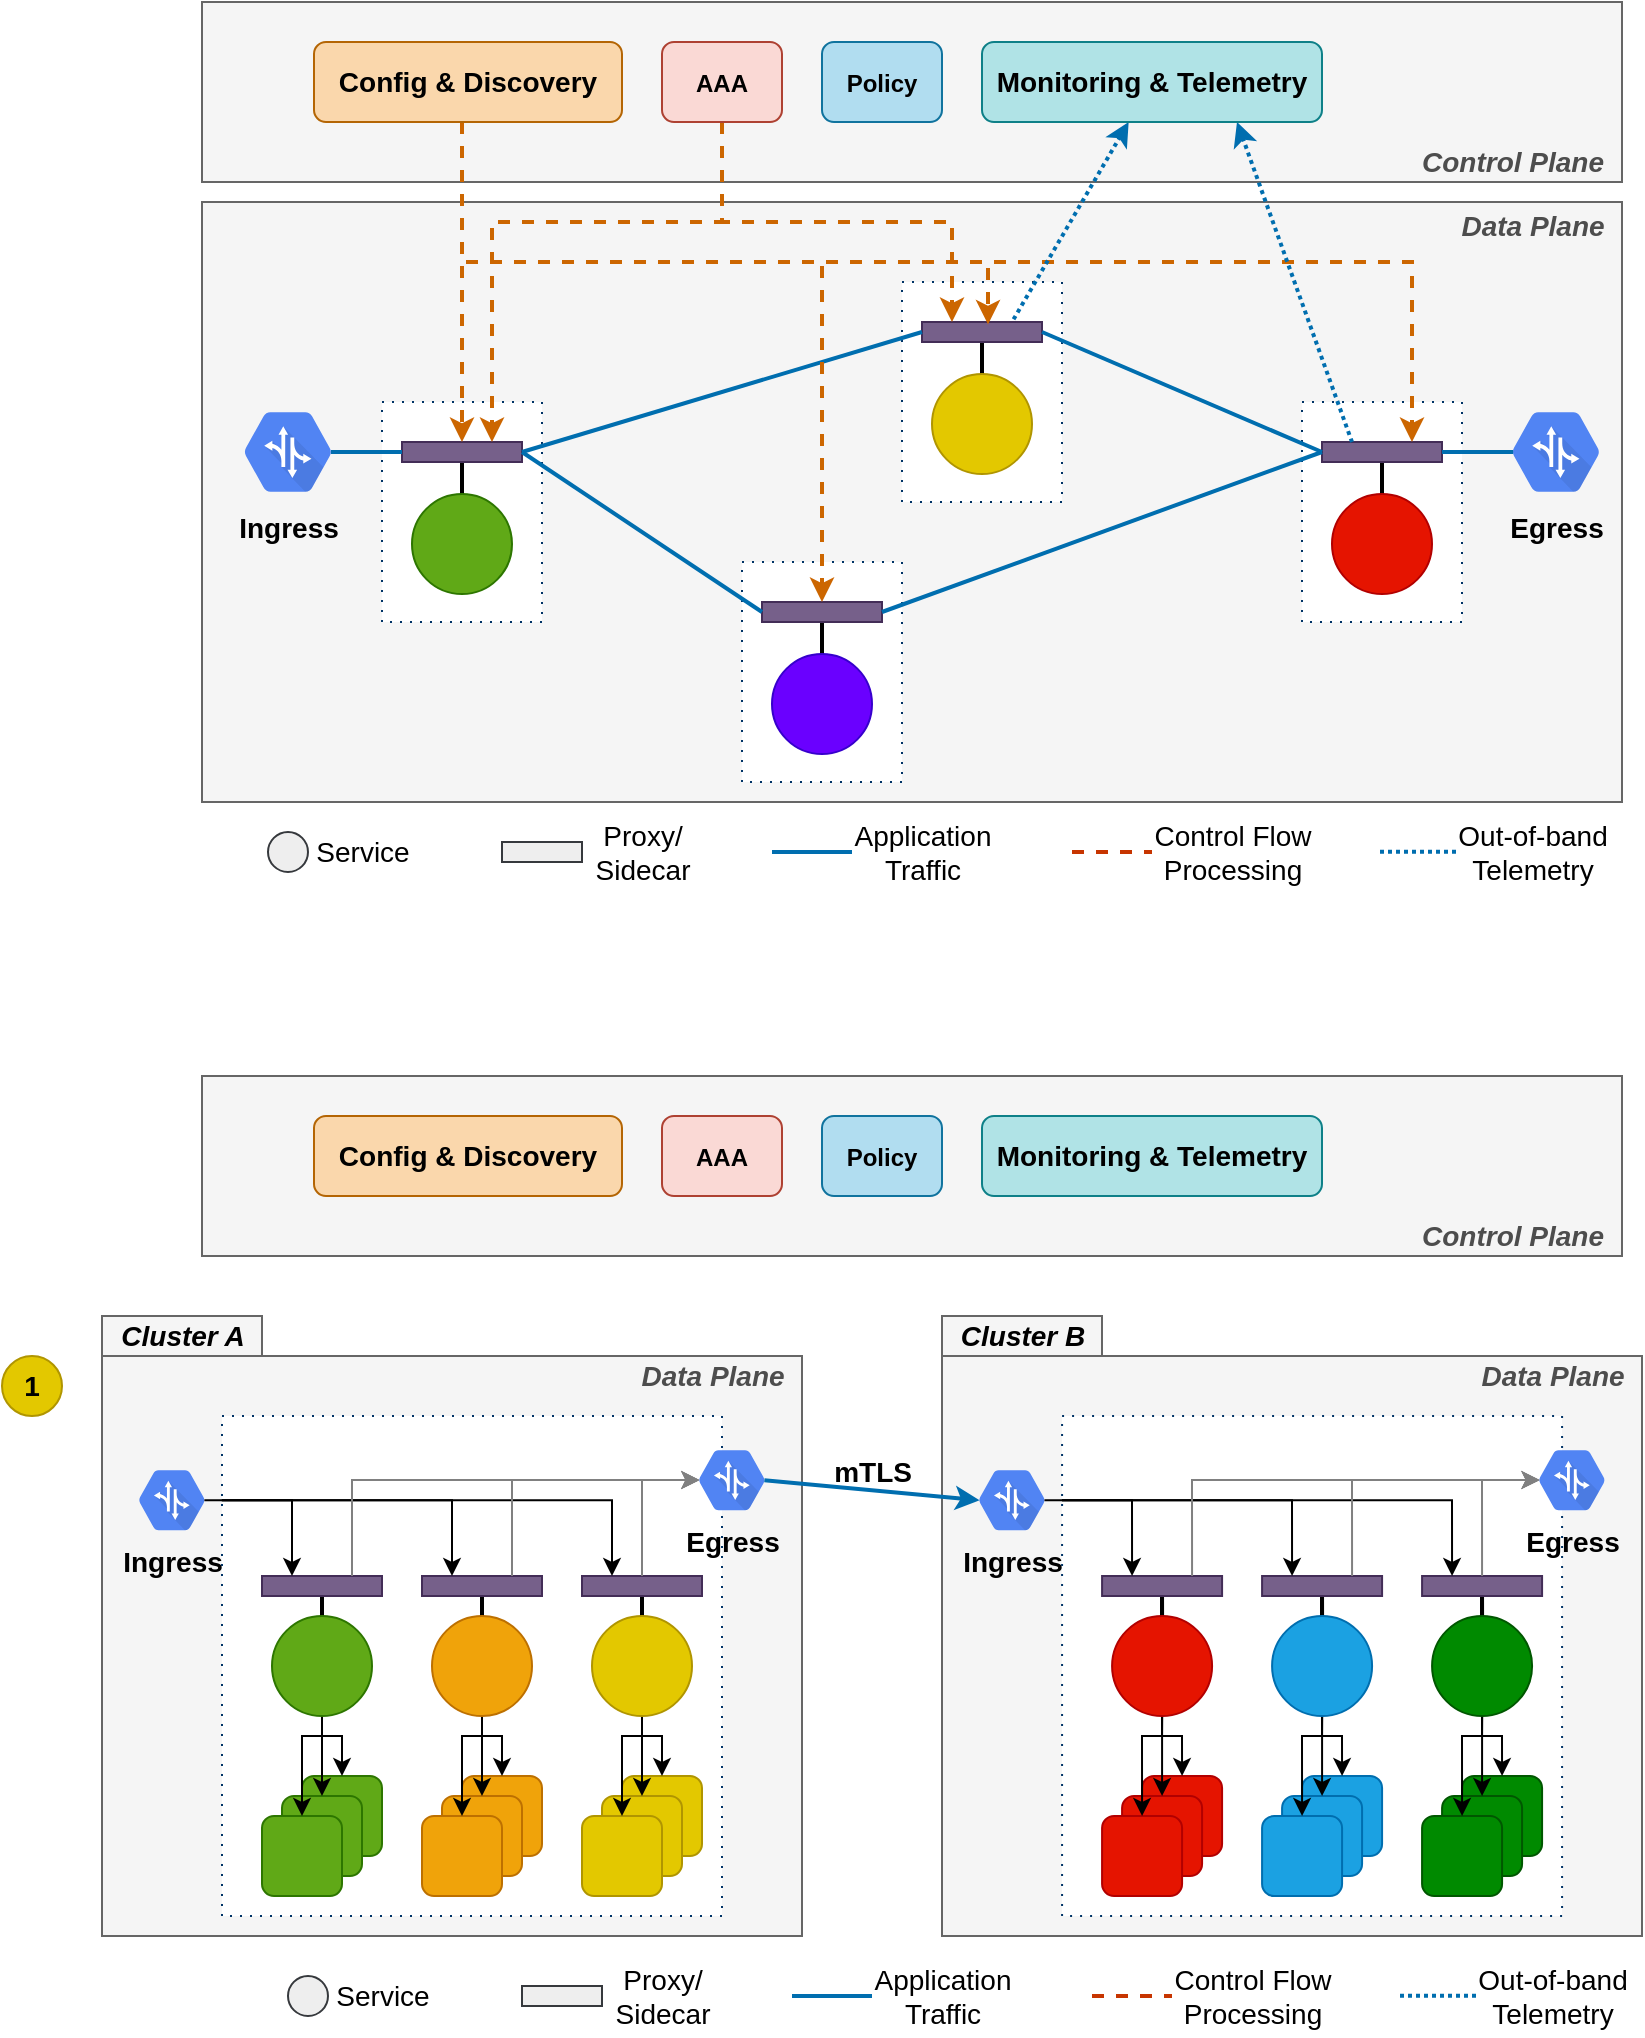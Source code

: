 <mxfile version="13.6.0" type="github">
  <diagram id="lKYPAJUGjYp6lhN6peeQ" name="Page-1">
    <mxGraphModel dx="1422" dy="794" grid="1" gridSize="10" guides="1" tooltips="1" connect="1" arrows="1" fold="1" page="1" pageScale="1" pageWidth="1100" pageHeight="850" math="0" shadow="0">
      <root>
        <mxCell id="0" />
        <mxCell id="1" parent="0" />
        <mxCell id="fzMLCe2CSt6lasL6xWLD-75" value="" style="group" vertex="1" connectable="0" parent="1">
          <mxGeometry x="170" y="203" width="710" height="445" as="geometry" />
        </mxCell>
        <mxCell id="fzMLCe2CSt6lasL6xWLD-45" value="" style="rounded=0;whiteSpace=wrap;html=1;strokeColor=#666666;fillColor=#f5f5f5;fontColor=#333333;" vertex="1" parent="fzMLCe2CSt6lasL6xWLD-75">
          <mxGeometry y="100" width="710" height="300" as="geometry" />
        </mxCell>
        <mxCell id="fzMLCe2CSt6lasL6xWLD-44" value="" style="rounded=0;whiteSpace=wrap;html=1;strokeColor=#666666;fillColor=#f5f5f5;fontColor=#333333;" vertex="1" parent="fzMLCe2CSt6lasL6xWLD-75">
          <mxGeometry width="710" height="90" as="geometry" />
        </mxCell>
        <mxCell id="1fammQ8xEcBehh22gv-o-15" value="" style="group" parent="fzMLCe2CSt6lasL6xWLD-75" vertex="1" connectable="0">
          <mxGeometry x="90" y="200" width="80" height="110" as="geometry" />
        </mxCell>
        <mxCell id="1fammQ8xEcBehh22gv-o-14" value="" style="group" parent="1fammQ8xEcBehh22gv-o-15" vertex="1" connectable="0">
          <mxGeometry width="80" height="110" as="geometry" />
        </mxCell>
        <mxCell id="1fammQ8xEcBehh22gv-o-10" value="" style="rounded=0;whiteSpace=wrap;html=1;dashed=1;dashPattern=1 4;strokeColor=#003366;fillColor=#ffffff;" parent="1fammQ8xEcBehh22gv-o-14" vertex="1">
          <mxGeometry width="80" height="110" as="geometry" />
        </mxCell>
        <mxCell id="1fammQ8xEcBehh22gv-o-12" style="edgeStyle=orthogonalEdgeStyle;rounded=0;orthogonalLoop=1;jettySize=auto;html=1;entryX=0.5;entryY=0;entryDx=0;entryDy=0;endArrow=none;endFill=0;strokeWidth=2;" parent="1fammQ8xEcBehh22gv-o-14" source="1fammQ8xEcBehh22gv-o-1" target="1fammQ8xEcBehh22gv-o-5" edge="1">
          <mxGeometry relative="1" as="geometry" />
        </mxCell>
        <mxCell id="1fammQ8xEcBehh22gv-o-1" value="" style="rounded=0;whiteSpace=wrap;html=1;strokeColor=#432D57;fillColor=#76608a;fontColor=#ffffff;" parent="1fammQ8xEcBehh22gv-o-14" vertex="1">
          <mxGeometry x="10" y="20" width="60" height="10" as="geometry" />
        </mxCell>
        <mxCell id="1fammQ8xEcBehh22gv-o-5" value="" style="ellipse;whiteSpace=wrap;html=1;aspect=fixed;rounded=1;strokeColor=#2D7600;fillColor=#60a917;fontColor=#ffffff;" parent="1fammQ8xEcBehh22gv-o-14" vertex="1">
          <mxGeometry x="15" y="46" width="50" height="50" as="geometry" />
        </mxCell>
        <mxCell id="1fammQ8xEcBehh22gv-o-16" value="" style="group" parent="fzMLCe2CSt6lasL6xWLD-75" vertex="1" connectable="0">
          <mxGeometry x="550" y="200" width="116" height="110" as="geometry" />
        </mxCell>
        <mxCell id="1fammQ8xEcBehh22gv-o-17" value="" style="group" parent="1fammQ8xEcBehh22gv-o-16" vertex="1" connectable="0">
          <mxGeometry width="116" height="110" as="geometry" />
        </mxCell>
        <mxCell id="1fammQ8xEcBehh22gv-o-18" value="" style="group" parent="1fammQ8xEcBehh22gv-o-17" vertex="1" connectable="0">
          <mxGeometry width="116" height="110" as="geometry" />
        </mxCell>
        <mxCell id="1fammQ8xEcBehh22gv-o-19" value="" style="rounded=0;whiteSpace=wrap;html=1;dashed=1;dashPattern=1 4;strokeColor=#003366;fillColor=#ffffff;" parent="1fammQ8xEcBehh22gv-o-18" vertex="1">
          <mxGeometry width="80" height="110" as="geometry" />
        </mxCell>
        <mxCell id="1fammQ8xEcBehh22gv-o-20" style="edgeStyle=orthogonalEdgeStyle;rounded=0;orthogonalLoop=1;jettySize=auto;html=1;entryX=0.5;entryY=0;entryDx=0;entryDy=0;endArrow=none;endFill=0;strokeWidth=2;" parent="1fammQ8xEcBehh22gv-o-18" source="1fammQ8xEcBehh22gv-o-21" target="1fammQ8xEcBehh22gv-o-22" edge="1">
          <mxGeometry relative="1" as="geometry" />
        </mxCell>
        <mxCell id="1fammQ8xEcBehh22gv-o-21" value="" style="rounded=0;whiteSpace=wrap;html=1;strokeColor=#432D57;fillColor=#76608a;fontColor=#ffffff;" parent="1fammQ8xEcBehh22gv-o-18" vertex="1">
          <mxGeometry x="10" y="20" width="60" height="10" as="geometry" />
        </mxCell>
        <mxCell id="1fammQ8xEcBehh22gv-o-22" value="" style="ellipse;whiteSpace=wrap;html=1;aspect=fixed;rounded=1;strokeColor=#B20000;fillColor=#e51400;fontColor=#ffffff;" parent="1fammQ8xEcBehh22gv-o-18" vertex="1">
          <mxGeometry x="15" y="46" width="50" height="50" as="geometry" />
        </mxCell>
        <mxCell id="1fammQ8xEcBehh22gv-o-23" value="" style="group" parent="fzMLCe2CSt6lasL6xWLD-75" vertex="1" connectable="0">
          <mxGeometry x="270" y="280" width="80" height="110" as="geometry" />
        </mxCell>
        <mxCell id="1fammQ8xEcBehh22gv-o-24" value="" style="group" parent="1fammQ8xEcBehh22gv-o-23" vertex="1" connectable="0">
          <mxGeometry width="80" height="110" as="geometry" />
        </mxCell>
        <mxCell id="1fammQ8xEcBehh22gv-o-25" value="" style="group" parent="1fammQ8xEcBehh22gv-o-24" vertex="1" connectable="0">
          <mxGeometry width="80" height="110" as="geometry" />
        </mxCell>
        <mxCell id="1fammQ8xEcBehh22gv-o-26" value="" style="rounded=0;whiteSpace=wrap;html=1;dashed=1;dashPattern=1 4;strokeColor=#003366;fillColor=#ffffff;" parent="1fammQ8xEcBehh22gv-o-25" vertex="1">
          <mxGeometry width="80" height="110" as="geometry" />
        </mxCell>
        <mxCell id="1fammQ8xEcBehh22gv-o-27" style="edgeStyle=orthogonalEdgeStyle;rounded=0;orthogonalLoop=1;jettySize=auto;html=1;entryX=0.5;entryY=0;entryDx=0;entryDy=0;endArrow=none;endFill=0;strokeWidth=2;" parent="1fammQ8xEcBehh22gv-o-25" source="1fammQ8xEcBehh22gv-o-28" target="1fammQ8xEcBehh22gv-o-29" edge="1">
          <mxGeometry relative="1" as="geometry" />
        </mxCell>
        <mxCell id="1fammQ8xEcBehh22gv-o-28" value="" style="rounded=0;whiteSpace=wrap;html=1;strokeColor=#432D57;fillColor=#76608a;fontColor=#ffffff;" parent="1fammQ8xEcBehh22gv-o-25" vertex="1">
          <mxGeometry x="10" y="20" width="60" height="10" as="geometry" />
        </mxCell>
        <mxCell id="1fammQ8xEcBehh22gv-o-29" value="" style="ellipse;whiteSpace=wrap;html=1;aspect=fixed;rounded=1;strokeColor=#3700CC;fillColor=#6a00ff;fontColor=#ffffff;" parent="1fammQ8xEcBehh22gv-o-25" vertex="1">
          <mxGeometry x="15" y="46" width="50" height="50" as="geometry" />
        </mxCell>
        <mxCell id="1fammQ8xEcBehh22gv-o-30" value="" style="group" parent="fzMLCe2CSt6lasL6xWLD-75" vertex="1" connectable="0">
          <mxGeometry x="350" y="140" width="80" height="110" as="geometry" />
        </mxCell>
        <mxCell id="1fammQ8xEcBehh22gv-o-31" value="" style="group" parent="1fammQ8xEcBehh22gv-o-30" vertex="1" connectable="0">
          <mxGeometry width="80" height="110" as="geometry" />
        </mxCell>
        <mxCell id="1fammQ8xEcBehh22gv-o-32" value="" style="group" parent="1fammQ8xEcBehh22gv-o-31" vertex="1" connectable="0">
          <mxGeometry width="80" height="110" as="geometry" />
        </mxCell>
        <mxCell id="1fammQ8xEcBehh22gv-o-33" value="" style="rounded=0;whiteSpace=wrap;html=1;dashed=1;dashPattern=1 4;strokeColor=#003366;fillColor=#ffffff;" parent="1fammQ8xEcBehh22gv-o-32" vertex="1">
          <mxGeometry width="80" height="110" as="geometry" />
        </mxCell>
        <mxCell id="1fammQ8xEcBehh22gv-o-34" style="edgeStyle=orthogonalEdgeStyle;rounded=0;orthogonalLoop=1;jettySize=auto;html=1;entryX=0.5;entryY=0;entryDx=0;entryDy=0;endArrow=none;endFill=0;strokeWidth=2;" parent="1fammQ8xEcBehh22gv-o-32" source="1fammQ8xEcBehh22gv-o-35" target="1fammQ8xEcBehh22gv-o-36" edge="1">
          <mxGeometry relative="1" as="geometry" />
        </mxCell>
        <mxCell id="1fammQ8xEcBehh22gv-o-35" value="" style="rounded=0;whiteSpace=wrap;html=1;strokeColor=#432D57;fillColor=#76608a;fontColor=#ffffff;" parent="1fammQ8xEcBehh22gv-o-32" vertex="1">
          <mxGeometry x="10" y="20" width="60" height="10" as="geometry" />
        </mxCell>
        <mxCell id="1fammQ8xEcBehh22gv-o-36" value="" style="ellipse;whiteSpace=wrap;html=1;aspect=fixed;rounded=1;strokeColor=#B09500;fillColor=#e3c800;fontColor=#ffffff;" parent="1fammQ8xEcBehh22gv-o-32" vertex="1">
          <mxGeometry x="15" y="46" width="50" height="50" as="geometry" />
        </mxCell>
        <mxCell id="fzMLCe2CSt6lasL6xWLD-1" style="rounded=0;orthogonalLoop=1;jettySize=auto;html=1;exitX=1;exitY=0.5;exitDx=0;exitDy=0;entryX=0;entryY=0.5;entryDx=0;entryDy=0;startArrow=none;startFill=0;endArrow=none;endFill=0;strokeWidth=2;fillColor=#1ba1e2;strokeColor=#006EAF;" edge="1" parent="fzMLCe2CSt6lasL6xWLD-75" source="1fammQ8xEcBehh22gv-o-1" target="1fammQ8xEcBehh22gv-o-35">
          <mxGeometry relative="1" as="geometry" />
        </mxCell>
        <mxCell id="fzMLCe2CSt6lasL6xWLD-2" style="rounded=0;orthogonalLoop=1;jettySize=auto;html=1;entryX=0;entryY=0.5;entryDx=0;entryDy=0;startArrow=none;startFill=0;endArrow=none;endFill=0;exitX=1;exitY=0.5;exitDx=0;exitDy=0;strokeWidth=2;fillColor=#1ba1e2;strokeColor=#006EAF;" edge="1" parent="fzMLCe2CSt6lasL6xWLD-75" source="1fammQ8xEcBehh22gv-o-1" target="1fammQ8xEcBehh22gv-o-28">
          <mxGeometry relative="1" as="geometry" />
        </mxCell>
        <mxCell id="fzMLCe2CSt6lasL6xWLD-10" style="rounded=0;orthogonalLoop=1;jettySize=auto;html=1;entryX=0;entryY=0.5;entryDx=0;entryDy=0;startArrow=none;startFill=0;endArrow=none;endFill=0;strokeWidth=2;fillColor=#1ba1e2;strokeColor=#006EAF;exitX=1;exitY=0.5;exitDx=0;exitDy=0;" edge="1" parent="fzMLCe2CSt6lasL6xWLD-75" source="1fammQ8xEcBehh22gv-o-28" target="1fammQ8xEcBehh22gv-o-21">
          <mxGeometry relative="1" as="geometry" />
        </mxCell>
        <mxCell id="fzMLCe2CSt6lasL6xWLD-11" style="rounded=0;orthogonalLoop=1;jettySize=auto;html=1;exitX=1;exitY=0.5;exitDx=0;exitDy=0;entryX=0;entryY=0.5;entryDx=0;entryDy=0;startArrow=none;startFill=0;endArrow=none;endFill=0;strokeWidth=2;fillColor=#1ba1e2;strokeColor=#006EAF;" edge="1" parent="fzMLCe2CSt6lasL6xWLD-75" source="1fammQ8xEcBehh22gv-o-35" target="1fammQ8xEcBehh22gv-o-21">
          <mxGeometry relative="1" as="geometry" />
        </mxCell>
        <mxCell id="fzMLCe2CSt6lasL6xWLD-17" style="edgeStyle=none;rounded=0;orthogonalLoop=1;jettySize=auto;html=1;exitX=0.825;exitY=0.5;exitDx=0;exitDy=0;exitPerimeter=0;entryX=0;entryY=0.5;entryDx=0;entryDy=0;startArrow=none;startFill=0;endArrow=none;endFill=0;fontColor=#000000;strokeWidth=2;fillColor=#1ba1e2;strokeColor=#006EAF;" edge="1" parent="fzMLCe2CSt6lasL6xWLD-75" source="fzMLCe2CSt6lasL6xWLD-16" target="1fammQ8xEcBehh22gv-o-1">
          <mxGeometry relative="1" as="geometry" />
        </mxCell>
        <mxCell id="fzMLCe2CSt6lasL6xWLD-16" value="&lt;font style=&quot;font-size: 14px&quot;&gt;Ingress&lt;/font&gt;" style="html=1;fillColor=#5184F3;strokeColor=none;verticalAlign=top;labelPosition=center;verticalLabelPosition=bottom;align=center;spacingTop=-6;fontSize=11;fontStyle=1;shape=mxgraph.gcp2.hexIcon;prIcon=traffic_director;rounded=0;" vertex="1" parent="fzMLCe2CSt6lasL6xWLD-75">
          <mxGeometry x="10" y="195.75" width="66" height="58.5" as="geometry" />
        </mxCell>
        <mxCell id="fzMLCe2CSt6lasL6xWLD-15" value="&lt;font style=&quot;font-size: 14px&quot;&gt;Egress&lt;/font&gt;" style="html=1;fillColor=#5184F3;strokeColor=none;verticalAlign=top;labelPosition=center;verticalLabelPosition=bottom;align=center;spacingTop=-6;fontSize=11;fontStyle=1;shape=mxgraph.gcp2.hexIcon;prIcon=traffic_director;rounded=0;" vertex="1" parent="fzMLCe2CSt6lasL6xWLD-75">
          <mxGeometry x="644" y="195.75" width="66" height="58.5" as="geometry" />
        </mxCell>
        <mxCell id="fzMLCe2CSt6lasL6xWLD-18" style="edgeStyle=none;rounded=0;orthogonalLoop=1;jettySize=auto;html=1;entryX=0.175;entryY=0.5;entryDx=0;entryDy=0;entryPerimeter=0;startArrow=none;startFill=0;endArrow=none;endFill=0;fontColor=#000000;strokeWidth=2;fillColor=#1ba1e2;strokeColor=#006EAF;" edge="1" parent="fzMLCe2CSt6lasL6xWLD-75" source="1fammQ8xEcBehh22gv-o-21" target="fzMLCe2CSt6lasL6xWLD-15">
          <mxGeometry relative="1" as="geometry" />
        </mxCell>
        <mxCell id="fzMLCe2CSt6lasL6xWLD-26" style="edgeStyle=orthogonalEdgeStyle;rounded=0;orthogonalLoop=1;jettySize=auto;html=1;entryX=0.5;entryY=0;entryDx=0;entryDy=0;startArrow=none;startFill=0;endArrow=classic;endFill=1;strokeWidth=2;fontColor=#000000;dashed=1;fillColor=#e51400;strokeColor=#CC6600;" edge="1" parent="fzMLCe2CSt6lasL6xWLD-75" source="fzMLCe2CSt6lasL6xWLD-19" target="1fammQ8xEcBehh22gv-o-1">
          <mxGeometry relative="1" as="geometry">
            <Array as="points">
              <mxPoint x="130" y="100" />
              <mxPoint x="130" y="100" />
            </Array>
          </mxGeometry>
        </mxCell>
        <mxCell id="fzMLCe2CSt6lasL6xWLD-28" style="edgeStyle=orthogonalEdgeStyle;rounded=0;orthogonalLoop=1;jettySize=auto;html=1;entryX=0.55;entryY=0.12;entryDx=0;entryDy=0;entryPerimeter=0;startArrow=none;startFill=0;endArrow=classic;endFill=1;strokeWidth=2;fontColor=#000000;dashed=1;fillColor=#e51400;strokeColor=#CC6600;" edge="1" parent="fzMLCe2CSt6lasL6xWLD-75" source="fzMLCe2CSt6lasL6xWLD-19" target="1fammQ8xEcBehh22gv-o-35">
          <mxGeometry relative="1" as="geometry">
            <Array as="points">
              <mxPoint x="130" y="130" />
              <mxPoint x="393" y="130" />
            </Array>
          </mxGeometry>
        </mxCell>
        <mxCell id="fzMLCe2CSt6lasL6xWLD-29" style="edgeStyle=orthogonalEdgeStyle;rounded=0;orthogonalLoop=1;jettySize=auto;html=1;entryX=0.5;entryY=0;entryDx=0;entryDy=0;startArrow=none;startFill=0;endArrow=classic;endFill=1;strokeWidth=2;fontColor=#000000;dashed=1;fillColor=#e51400;strokeColor=#CC6600;" edge="1" parent="fzMLCe2CSt6lasL6xWLD-75" source="fzMLCe2CSt6lasL6xWLD-19" target="1fammQ8xEcBehh22gv-o-28">
          <mxGeometry relative="1" as="geometry">
            <Array as="points">
              <mxPoint x="130" y="130" />
              <mxPoint x="310" y="130" />
            </Array>
          </mxGeometry>
        </mxCell>
        <mxCell id="fzMLCe2CSt6lasL6xWLD-37" style="edgeStyle=orthogonalEdgeStyle;rounded=0;orthogonalLoop=1;jettySize=auto;html=1;entryX=0.75;entryY=0;entryDx=0;entryDy=0;dashed=1;startArrow=none;startFill=0;endArrow=classic;endFill=1;strokeWidth=2;fontColor=#000000;strokeColor=#CC6600;" edge="1" parent="fzMLCe2CSt6lasL6xWLD-75" source="fzMLCe2CSt6lasL6xWLD-19" target="1fammQ8xEcBehh22gv-o-21">
          <mxGeometry relative="1" as="geometry">
            <Array as="points">
              <mxPoint x="130" y="130" />
              <mxPoint x="605" y="130" />
            </Array>
          </mxGeometry>
        </mxCell>
        <mxCell id="fzMLCe2CSt6lasL6xWLD-19" value="&lt;b style=&quot;font-size: 14px&quot;&gt;&lt;font style=&quot;font-size: 14px&quot;&gt;Config &amp;amp; Discovery&lt;/font&gt;&lt;br&gt;&lt;/b&gt;" style="rounded=1;whiteSpace=wrap;html=1;fillColor=#fad7ac;strokeColor=#b46504;" vertex="1" parent="fzMLCe2CSt6lasL6xWLD-75">
          <mxGeometry x="56" y="20" width="154" height="40" as="geometry" />
        </mxCell>
        <mxCell id="fzMLCe2CSt6lasL6xWLD-31" style="rounded=0;orthogonalLoop=1;jettySize=auto;html=1;entryX=0.75;entryY=0;entryDx=0;entryDy=0;dashed=1;startArrow=none;startFill=0;endArrow=classic;endFill=1;strokeWidth=2;fontColor=#000000;edgeStyle=orthogonalEdgeStyle;strokeColor=#CC6600;" edge="1" parent="fzMLCe2CSt6lasL6xWLD-75" source="fzMLCe2CSt6lasL6xWLD-20" target="1fammQ8xEcBehh22gv-o-1">
          <mxGeometry relative="1" as="geometry">
            <Array as="points">
              <mxPoint x="260" y="110" />
              <mxPoint x="145" y="110" />
            </Array>
          </mxGeometry>
        </mxCell>
        <mxCell id="fzMLCe2CSt6lasL6xWLD-32" style="edgeStyle=orthogonalEdgeStyle;rounded=0;orthogonalLoop=1;jettySize=auto;html=1;exitX=0.5;exitY=1;exitDx=0;exitDy=0;entryX=0.25;entryY=0;entryDx=0;entryDy=0;dashed=1;startArrow=none;startFill=0;endArrow=classic;endFill=1;strokeWidth=2;fontColor=#000000;strokeColor=#CC6600;" edge="1" parent="fzMLCe2CSt6lasL6xWLD-75" source="fzMLCe2CSt6lasL6xWLD-20" target="1fammQ8xEcBehh22gv-o-35">
          <mxGeometry relative="1" as="geometry" />
        </mxCell>
        <mxCell id="fzMLCe2CSt6lasL6xWLD-20" value="&lt;b&gt;AAA&lt;/b&gt;&lt;b style=&quot;font-size: 14px&quot;&gt;&lt;br&gt;&lt;/b&gt;" style="rounded=1;whiteSpace=wrap;html=1;fillColor=#fad9d5;strokeColor=#ae4132;" vertex="1" parent="fzMLCe2CSt6lasL6xWLD-75">
          <mxGeometry x="230" y="20" width="60" height="40" as="geometry" />
        </mxCell>
        <mxCell id="fzMLCe2CSt6lasL6xWLD-22" value="&lt;b&gt;Policy&lt;/b&gt;&lt;b style=&quot;font-size: 14px&quot;&gt;&lt;br&gt;&lt;/b&gt;" style="rounded=1;whiteSpace=wrap;html=1;fillColor=#b1ddf0;strokeColor=#10739e;" vertex="1" parent="fzMLCe2CSt6lasL6xWLD-75">
          <mxGeometry x="310" y="20" width="60" height="40" as="geometry" />
        </mxCell>
        <mxCell id="fzMLCe2CSt6lasL6xWLD-34" style="edgeStyle=none;rounded=0;orthogonalLoop=1;jettySize=auto;html=1;entryX=0.75;entryY=0;entryDx=0;entryDy=0;dashed=1;startArrow=classic;startFill=1;endArrow=none;endFill=0;strokeWidth=2;fontColor=#000000;strokeColor=#006EAF;dashPattern=1 1;fillColor=#1ba1e2;" edge="1" parent="fzMLCe2CSt6lasL6xWLD-75" source="fzMLCe2CSt6lasL6xWLD-23" target="1fammQ8xEcBehh22gv-o-35">
          <mxGeometry relative="1" as="geometry" />
        </mxCell>
        <mxCell id="fzMLCe2CSt6lasL6xWLD-36" style="edgeStyle=none;rounded=0;orthogonalLoop=1;jettySize=auto;html=1;exitX=0.75;exitY=1;exitDx=0;exitDy=0;dashed=1;startArrow=classic;startFill=1;endArrow=none;endFill=0;strokeWidth=2;fontColor=#000000;entryX=0.25;entryY=0;entryDx=0;entryDy=0;strokeColor=#006EAF;dashPattern=1 1;fillColor=#1ba1e2;" edge="1" parent="fzMLCe2CSt6lasL6xWLD-75" source="fzMLCe2CSt6lasL6xWLD-23" target="1fammQ8xEcBehh22gv-o-21">
          <mxGeometry relative="1" as="geometry">
            <mxPoint x="640" y="170" as="targetPoint" />
          </mxGeometry>
        </mxCell>
        <mxCell id="fzMLCe2CSt6lasL6xWLD-23" value="&lt;b style=&quot;font-size: 14px&quot;&gt;&lt;font style=&quot;font-size: 14px&quot;&gt;Monitoring &amp;amp; Telemetry&lt;/font&gt;&lt;br&gt;&lt;/b&gt;" style="rounded=1;whiteSpace=wrap;html=1;fillColor=#b0e3e6;strokeColor=#0e8088;" vertex="1" parent="fzMLCe2CSt6lasL6xWLD-75">
          <mxGeometry x="390" y="20" width="170" height="40" as="geometry" />
        </mxCell>
        <mxCell id="fzMLCe2CSt6lasL6xWLD-47" value="&lt;font style=&quot;font-size: 14px&quot;&gt;&lt;b&gt;&lt;i&gt;Control Plane&lt;br&gt;&lt;/i&gt;&lt;/b&gt;&lt;/font&gt;" style="text;html=1;align=center;verticalAlign=middle;resizable=0;points=[];autosize=1;fontColor=#4D4D4D;" vertex="1" parent="fzMLCe2CSt6lasL6xWLD-75">
          <mxGeometry x="600" y="70" width="110" height="20" as="geometry" />
        </mxCell>
        <mxCell id="fzMLCe2CSt6lasL6xWLD-48" value="&lt;font style=&quot;font-size: 14px&quot;&gt;&lt;b&gt;&lt;i&gt;Data Plane&lt;br&gt;&lt;/i&gt;&lt;/b&gt;&lt;/font&gt;" style="text;html=1;align=center;verticalAlign=middle;resizable=0;points=[];autosize=1;fontColor=#4D4D4D;" vertex="1" parent="fzMLCe2CSt6lasL6xWLD-75">
          <mxGeometry x="620" y="102" width="90" height="20" as="geometry" />
        </mxCell>
        <mxCell id="fzMLCe2CSt6lasL6xWLD-69" value="" style="group" vertex="1" connectable="0" parent="fzMLCe2CSt6lasL6xWLD-75">
          <mxGeometry x="589.0" y="405" width="121.0" height="40" as="geometry" />
        </mxCell>
        <mxCell id="fzMLCe2CSt6lasL6xWLD-54" style="rounded=0;orthogonalLoop=1;jettySize=auto;html=1;startArrow=none;startFill=0;endArrow=none;endFill=0;exitX=1;exitY=0.5;exitDx=0;exitDy=0;strokeWidth=2;fillColor=#1ba1e2;strokeColor=#006EAF;dashed=1;dashPattern=1 1;" edge="1" parent="fzMLCe2CSt6lasL6xWLD-69">
          <mxGeometry relative="1" as="geometry">
            <mxPoint y="19.86" as="sourcePoint" />
            <mxPoint x="40.0" y="19.86" as="targetPoint" />
          </mxGeometry>
        </mxCell>
        <mxCell id="fzMLCe2CSt6lasL6xWLD-55" value="&lt;div style=&quot;font-size: 14px;&quot;&gt;Out-of-band&lt;/div&gt;&lt;div style=&quot;font-size: 14px;&quot;&gt;Telemetry&lt;/div&gt;" style="text;html=1;align=center;verticalAlign=middle;resizable=0;points=[];autosize=1;fontSize=14;" vertex="1" parent="fzMLCe2CSt6lasL6xWLD-69">
          <mxGeometry x="31.0" width="90" height="40" as="geometry" />
        </mxCell>
        <mxCell id="fzMLCe2CSt6lasL6xWLD-70" value="" style="group" vertex="1" connectable="0" parent="fzMLCe2CSt6lasL6xWLD-75">
          <mxGeometry x="438.0" y="405" width="122.0" height="40" as="geometry" />
        </mxCell>
        <mxCell id="fzMLCe2CSt6lasL6xWLD-53" style="rounded=0;orthogonalLoop=1;jettySize=auto;html=1;startArrow=none;startFill=0;endArrow=none;endFill=0;exitX=1;exitY=0.5;exitDx=0;exitDy=0;strokeWidth=2;fillColor=#fa6800;strokeColor=#C73500;dashed=1;" edge="1" parent="fzMLCe2CSt6lasL6xWLD-70">
          <mxGeometry relative="1" as="geometry">
            <mxPoint x="-3" y="20" as="sourcePoint" />
            <mxPoint x="37.0" y="20" as="targetPoint" />
          </mxGeometry>
        </mxCell>
        <mxCell id="fzMLCe2CSt6lasL6xWLD-56" value="&lt;div style=&quot;font-size: 14px;&quot;&gt;Control Flow&lt;/div&gt;&lt;div style=&quot;font-size: 14px;&quot;&gt;Processing&lt;/div&gt;" style="text;html=1;align=center;verticalAlign=middle;resizable=0;points=[];autosize=1;fontSize=14;" vertex="1" parent="fzMLCe2CSt6lasL6xWLD-70">
          <mxGeometry x="32.0" width="90" height="40" as="geometry" />
        </mxCell>
        <mxCell id="fzMLCe2CSt6lasL6xWLD-71" value="" style="group" vertex="1" connectable="0" parent="fzMLCe2CSt6lasL6xWLD-75">
          <mxGeometry x="285" y="405" width="115" height="40" as="geometry" />
        </mxCell>
        <mxCell id="fzMLCe2CSt6lasL6xWLD-52" style="rounded=0;orthogonalLoop=1;jettySize=auto;html=1;startArrow=none;startFill=0;endArrow=none;endFill=0;exitX=1;exitY=0.5;exitDx=0;exitDy=0;strokeWidth=2;fillColor=#1ba1e2;strokeColor=#006EAF;" edge="1" parent="fzMLCe2CSt6lasL6xWLD-71">
          <mxGeometry relative="1" as="geometry">
            <mxPoint y="20" as="sourcePoint" />
            <mxPoint x="40" y="20" as="targetPoint" />
          </mxGeometry>
        </mxCell>
        <mxCell id="fzMLCe2CSt6lasL6xWLD-57" value="&lt;div style=&quot;font-size: 14px;&quot;&gt;Application&lt;/div&gt;&lt;div style=&quot;font-size: 14px;&quot;&gt;Traffic&lt;br style=&quot;font-size: 14px;&quot;&gt;&lt;/div&gt;" style="text;html=1;align=center;verticalAlign=middle;resizable=0;points=[];autosize=1;fontSize=14;" vertex="1" parent="fzMLCe2CSt6lasL6xWLD-71">
          <mxGeometry x="35" width="80" height="40" as="geometry" />
        </mxCell>
        <mxCell id="fzMLCe2CSt6lasL6xWLD-72" value="" style="group" vertex="1" connectable="0" parent="fzMLCe2CSt6lasL6xWLD-75">
          <mxGeometry x="150" y="405" width="100" height="40" as="geometry" />
        </mxCell>
        <mxCell id="fzMLCe2CSt6lasL6xWLD-50" value="" style="rounded=0;whiteSpace=wrap;html=1;strokeColor=#36393d;fillColor=#eeeeee;" vertex="1" parent="fzMLCe2CSt6lasL6xWLD-72">
          <mxGeometry y="15" width="40" height="10" as="geometry" />
        </mxCell>
        <mxCell id="fzMLCe2CSt6lasL6xWLD-65" value="&lt;div style=&quot;font-size: 14px;&quot;&gt;Proxy/&lt;/div&gt;&lt;div style=&quot;font-size: 14px;&quot;&gt;Sidecar&lt;br style=&quot;font-size: 14px;&quot;&gt;&lt;/div&gt;" style="text;html=1;align=center;verticalAlign=middle;resizable=0;points=[];autosize=1;fontSize=14;" vertex="1" parent="fzMLCe2CSt6lasL6xWLD-72">
          <mxGeometry x="40" width="60" height="40" as="geometry" />
        </mxCell>
        <mxCell id="fzMLCe2CSt6lasL6xWLD-73" value="" style="group" vertex="1" connectable="0" parent="fzMLCe2CSt6lasL6xWLD-75">
          <mxGeometry x="30" y="415" width="80" height="20" as="geometry" />
        </mxCell>
        <mxCell id="fzMLCe2CSt6lasL6xWLD-49" value="" style="ellipse;whiteSpace=wrap;html=1;aspect=fixed;rounded=0;strokeColor=#36393d;fillColor=#eeeeee;" vertex="1" parent="fzMLCe2CSt6lasL6xWLD-73">
          <mxGeometry x="3" width="20" height="20" as="geometry" />
        </mxCell>
        <mxCell id="fzMLCe2CSt6lasL6xWLD-66" value="Service" style="text;html=1;align=center;verticalAlign=middle;resizable=0;points=[];autosize=1;fontSize=14;" vertex="1" parent="fzMLCe2CSt6lasL6xWLD-73">
          <mxGeometry x="20" width="60" height="20" as="geometry" />
        </mxCell>
        <mxCell id="fzMLCe2CSt6lasL6xWLD-78" value="" style="rounded=0;whiteSpace=wrap;html=1;strokeColor=#666666;fillColor=#f5f5f5;fontColor=#333333;" vertex="1" parent="1">
          <mxGeometry x="170" y="740" width="710" height="90" as="geometry" />
        </mxCell>
        <mxCell id="fzMLCe2CSt6lasL6xWLD-118" value="&lt;b style=&quot;font-size: 14px&quot;&gt;&lt;font style=&quot;font-size: 14px&quot;&gt;Config &amp;amp; Discovery&lt;/font&gt;&lt;br&gt;&lt;/b&gt;" style="rounded=1;whiteSpace=wrap;html=1;fillColor=#fad7ac;strokeColor=#b46504;" vertex="1" parent="1">
          <mxGeometry x="226" y="760" width="154" height="40" as="geometry" />
        </mxCell>
        <mxCell id="fzMLCe2CSt6lasL6xWLD-121" value="&lt;b&gt;AAA&lt;/b&gt;&lt;b style=&quot;font-size: 14px&quot;&gt;&lt;br&gt;&lt;/b&gt;" style="rounded=1;whiteSpace=wrap;html=1;fillColor=#fad9d5;strokeColor=#ae4132;" vertex="1" parent="1">
          <mxGeometry x="400" y="760" width="60" height="40" as="geometry" />
        </mxCell>
        <mxCell id="fzMLCe2CSt6lasL6xWLD-122" value="&lt;b&gt;Policy&lt;/b&gt;&lt;b style=&quot;font-size: 14px&quot;&gt;&lt;br&gt;&lt;/b&gt;" style="rounded=1;whiteSpace=wrap;html=1;fillColor=#b1ddf0;strokeColor=#10739e;" vertex="1" parent="1">
          <mxGeometry x="480" y="760" width="60" height="40" as="geometry" />
        </mxCell>
        <mxCell id="fzMLCe2CSt6lasL6xWLD-125" value="&lt;b style=&quot;font-size: 14px&quot;&gt;&lt;font style=&quot;font-size: 14px&quot;&gt;Monitoring &amp;amp; Telemetry&lt;/font&gt;&lt;br&gt;&lt;/b&gt;" style="rounded=1;whiteSpace=wrap;html=1;fillColor=#b0e3e6;strokeColor=#0e8088;" vertex="1" parent="1">
          <mxGeometry x="560" y="760" width="170" height="40" as="geometry" />
        </mxCell>
        <mxCell id="fzMLCe2CSt6lasL6xWLD-126" value="&lt;font style=&quot;font-size: 14px&quot;&gt;&lt;b&gt;&lt;i&gt;Control Plane&lt;br&gt;&lt;/i&gt;&lt;/b&gt;&lt;/font&gt;" style="text;html=1;align=center;verticalAlign=middle;resizable=0;points=[];autosize=1;fontColor=#4D4D4D;" vertex="1" parent="1">
          <mxGeometry x="770" y="810" width="110" height="20" as="geometry" />
        </mxCell>
        <mxCell id="fzMLCe2CSt6lasL6xWLD-143" value="" style="group" vertex="1" connectable="0" parent="1">
          <mxGeometry x="210" y="1180" width="680" height="40" as="geometry" />
        </mxCell>
        <mxCell id="fzMLCe2CSt6lasL6xWLD-128" value="" style="group" vertex="1" connectable="0" parent="fzMLCe2CSt6lasL6xWLD-143">
          <mxGeometry x="559.0" width="121.0" height="40" as="geometry" />
        </mxCell>
        <mxCell id="fzMLCe2CSt6lasL6xWLD-129" style="rounded=0;orthogonalLoop=1;jettySize=auto;html=1;startArrow=none;startFill=0;endArrow=none;endFill=0;exitX=1;exitY=0.5;exitDx=0;exitDy=0;strokeWidth=2;fillColor=#1ba1e2;strokeColor=#006EAF;dashed=1;dashPattern=1 1;" edge="1" parent="fzMLCe2CSt6lasL6xWLD-128">
          <mxGeometry relative="1" as="geometry">
            <mxPoint y="19.86" as="sourcePoint" />
            <mxPoint x="40.0" y="19.86" as="targetPoint" />
          </mxGeometry>
        </mxCell>
        <mxCell id="fzMLCe2CSt6lasL6xWLD-130" value="&lt;div style=&quot;font-size: 14px;&quot;&gt;Out-of-band&lt;/div&gt;&lt;div style=&quot;font-size: 14px;&quot;&gt;Telemetry&lt;/div&gt;" style="text;html=1;align=center;verticalAlign=middle;resizable=0;points=[];autosize=1;fontSize=14;" vertex="1" parent="fzMLCe2CSt6lasL6xWLD-128">
          <mxGeometry x="31.0" width="90" height="40" as="geometry" />
        </mxCell>
        <mxCell id="fzMLCe2CSt6lasL6xWLD-131" value="" style="group" vertex="1" connectable="0" parent="fzMLCe2CSt6lasL6xWLD-143">
          <mxGeometry x="408.0" width="122.0" height="40" as="geometry" />
        </mxCell>
        <mxCell id="fzMLCe2CSt6lasL6xWLD-132" style="rounded=0;orthogonalLoop=1;jettySize=auto;html=1;startArrow=none;startFill=0;endArrow=none;endFill=0;exitX=1;exitY=0.5;exitDx=0;exitDy=0;strokeWidth=2;fillColor=#fa6800;strokeColor=#C73500;dashed=1;" edge="1" parent="fzMLCe2CSt6lasL6xWLD-131">
          <mxGeometry relative="1" as="geometry">
            <mxPoint x="-3" y="20" as="sourcePoint" />
            <mxPoint x="37.0" y="20" as="targetPoint" />
          </mxGeometry>
        </mxCell>
        <mxCell id="fzMLCe2CSt6lasL6xWLD-133" value="&lt;div style=&quot;font-size: 14px;&quot;&gt;Control Flow&lt;/div&gt;&lt;div style=&quot;font-size: 14px;&quot;&gt;Processing&lt;/div&gt;" style="text;html=1;align=center;verticalAlign=middle;resizable=0;points=[];autosize=1;fontSize=14;" vertex="1" parent="fzMLCe2CSt6lasL6xWLD-131">
          <mxGeometry x="32.0" width="90" height="40" as="geometry" />
        </mxCell>
        <mxCell id="fzMLCe2CSt6lasL6xWLD-134" value="" style="group" vertex="1" connectable="0" parent="fzMLCe2CSt6lasL6xWLD-143">
          <mxGeometry x="255" width="115" height="40" as="geometry" />
        </mxCell>
        <mxCell id="fzMLCe2CSt6lasL6xWLD-135" style="rounded=0;orthogonalLoop=1;jettySize=auto;html=1;startArrow=none;startFill=0;endArrow=none;endFill=0;exitX=1;exitY=0.5;exitDx=0;exitDy=0;strokeWidth=2;fillColor=#1ba1e2;strokeColor=#006EAF;" edge="1" parent="fzMLCe2CSt6lasL6xWLD-134">
          <mxGeometry relative="1" as="geometry">
            <mxPoint y="20" as="sourcePoint" />
            <mxPoint x="40" y="20" as="targetPoint" />
          </mxGeometry>
        </mxCell>
        <mxCell id="fzMLCe2CSt6lasL6xWLD-136" value="&lt;div style=&quot;font-size: 14px;&quot;&gt;Application&lt;/div&gt;&lt;div style=&quot;font-size: 14px;&quot;&gt;Traffic&lt;br style=&quot;font-size: 14px;&quot;&gt;&lt;/div&gt;" style="text;html=1;align=center;verticalAlign=middle;resizable=0;points=[];autosize=1;fontSize=14;" vertex="1" parent="fzMLCe2CSt6lasL6xWLD-134">
          <mxGeometry x="35" width="80" height="40" as="geometry" />
        </mxCell>
        <mxCell id="fzMLCe2CSt6lasL6xWLD-137" value="" style="group" vertex="1" connectable="0" parent="fzMLCe2CSt6lasL6xWLD-143">
          <mxGeometry x="120" width="100" height="40" as="geometry" />
        </mxCell>
        <mxCell id="fzMLCe2CSt6lasL6xWLD-138" value="" style="rounded=0;whiteSpace=wrap;html=1;strokeColor=#36393d;fillColor=#eeeeee;" vertex="1" parent="fzMLCe2CSt6lasL6xWLD-137">
          <mxGeometry y="15" width="40" height="10" as="geometry" />
        </mxCell>
        <mxCell id="fzMLCe2CSt6lasL6xWLD-139" value="&lt;div style=&quot;font-size: 14px;&quot;&gt;Proxy/&lt;/div&gt;&lt;div style=&quot;font-size: 14px;&quot;&gt;Sidecar&lt;br style=&quot;font-size: 14px;&quot;&gt;&lt;/div&gt;" style="text;html=1;align=center;verticalAlign=middle;resizable=0;points=[];autosize=1;fontSize=14;" vertex="1" parent="fzMLCe2CSt6lasL6xWLD-137">
          <mxGeometry x="40" width="60" height="40" as="geometry" />
        </mxCell>
        <mxCell id="fzMLCe2CSt6lasL6xWLD-140" value="" style="group" vertex="1" connectable="0" parent="fzMLCe2CSt6lasL6xWLD-143">
          <mxGeometry y="10" width="80" height="20" as="geometry" />
        </mxCell>
        <mxCell id="fzMLCe2CSt6lasL6xWLD-141" value="" style="ellipse;whiteSpace=wrap;html=1;aspect=fixed;rounded=0;strokeColor=#36393d;fillColor=#eeeeee;" vertex="1" parent="fzMLCe2CSt6lasL6xWLD-140">
          <mxGeometry x="3" width="20" height="20" as="geometry" />
        </mxCell>
        <mxCell id="fzMLCe2CSt6lasL6xWLD-142" value="Service" style="text;html=1;align=center;verticalAlign=middle;resizable=0;points=[];autosize=1;fontSize=14;" vertex="1" parent="fzMLCe2CSt6lasL6xWLD-140">
          <mxGeometry x="20" width="60" height="20" as="geometry" />
        </mxCell>
        <mxCell id="fzMLCe2CSt6lasL6xWLD-286" value="" style="group" vertex="1" connectable="0" parent="1">
          <mxGeometry x="540" y="880" width="350" height="290" as="geometry" />
        </mxCell>
        <mxCell id="fzMLCe2CSt6lasL6xWLD-284" value="" style="rounded=0;whiteSpace=wrap;html=1;strokeColor=#666666;fillColor=#f5f5f5;fontColor=#333333;" vertex="1" parent="fzMLCe2CSt6lasL6xWLD-286">
          <mxGeometry width="350" height="290" as="geometry" />
        </mxCell>
        <mxCell id="fzMLCe2CSt6lasL6xWLD-244" value="" style="rounded=0;whiteSpace=wrap;html=1;dashed=1;dashPattern=1 4;strokeColor=#003366;fillColor=#ffffff;" vertex="1" parent="fzMLCe2CSt6lasL6xWLD-286">
          <mxGeometry x="60.04" y="30" width="250" height="250" as="geometry" />
        </mxCell>
        <mxCell id="fzMLCe2CSt6lasL6xWLD-245" value="&lt;font style=&quot;font-size: 14px&quot;&gt;Ingress&lt;/font&gt;" style="html=1;fillColor=#5184F3;strokeColor=none;verticalAlign=top;labelPosition=center;verticalLabelPosition=bottom;align=center;spacingTop=-6;fontSize=11;fontStyle=1;shape=mxgraph.gcp2.hexIcon;prIcon=traffic_director;rounded=0;" vertex="1" parent="fzMLCe2CSt6lasL6xWLD-286">
          <mxGeometry x="10.04" y="50" width="49.92" height="44.25" as="geometry" />
        </mxCell>
        <mxCell id="fzMLCe2CSt6lasL6xWLD-246" value="&lt;font style=&quot;font-size: 14px&quot;&gt;Egress&lt;/font&gt;" style="html=1;fillColor=#5184F3;strokeColor=none;verticalAlign=top;labelPosition=center;verticalLabelPosition=bottom;align=center;spacingTop=-6;fontSize=11;fontStyle=1;shape=mxgraph.gcp2.hexIcon;prIcon=traffic_director;rounded=0;" vertex="1" parent="fzMLCe2CSt6lasL6xWLD-286">
          <mxGeometry x="290.04" y="40" width="49.92" height="44.25" as="geometry" />
        </mxCell>
        <mxCell id="fzMLCe2CSt6lasL6xWLD-247" value="" style="group" vertex="1" connectable="0" parent="fzMLCe2CSt6lasL6xWLD-286">
          <mxGeometry x="80.04" y="110" width="60" height="160" as="geometry" />
        </mxCell>
        <mxCell id="fzMLCe2CSt6lasL6xWLD-248" style="edgeStyle=orthogonalEdgeStyle;rounded=0;orthogonalLoop=1;jettySize=auto;html=1;entryX=0.5;entryY=0;entryDx=0;entryDy=0;endArrow=none;endFill=0;strokeWidth=2;" edge="1" parent="fzMLCe2CSt6lasL6xWLD-247" source="fzMLCe2CSt6lasL6xWLD-252" target="fzMLCe2CSt6lasL6xWLD-256">
          <mxGeometry relative="1" as="geometry" />
        </mxCell>
        <mxCell id="fzMLCe2CSt6lasL6xWLD-249" value="" style="whiteSpace=wrap;html=1;aspect=fixed;rounded=1;strokeColor=#B20000;fillColor=#e51400;fontSize=14;fontColor=#ffffff;" vertex="1" parent="fzMLCe2CSt6lasL6xWLD-247">
          <mxGeometry x="20" y="100" width="40" height="40" as="geometry" />
        </mxCell>
        <mxCell id="fzMLCe2CSt6lasL6xWLD-250" value="" style="whiteSpace=wrap;html=1;aspect=fixed;rounded=1;strokeColor=#B20000;fillColor=#e51400;fontSize=14;fontColor=#ffffff;" vertex="1" parent="fzMLCe2CSt6lasL6xWLD-247">
          <mxGeometry x="10" y="110" width="40" height="40" as="geometry" />
        </mxCell>
        <mxCell id="fzMLCe2CSt6lasL6xWLD-251" value="" style="whiteSpace=wrap;html=1;aspect=fixed;rounded=1;strokeColor=#B20000;fillColor=#e51400;fontSize=14;fontColor=#ffffff;" vertex="1" parent="fzMLCe2CSt6lasL6xWLD-247">
          <mxGeometry y="120" width="40" height="40" as="geometry" />
        </mxCell>
        <mxCell id="fzMLCe2CSt6lasL6xWLD-252" value="" style="rounded=0;whiteSpace=wrap;html=1;strokeColor=#432D57;fillColor=#76608a;fontColor=#ffffff;" vertex="1" parent="fzMLCe2CSt6lasL6xWLD-247">
          <mxGeometry width="60" height="10" as="geometry" />
        </mxCell>
        <mxCell id="fzMLCe2CSt6lasL6xWLD-253" style="edgeStyle=orthogonalEdgeStyle;rounded=0;orthogonalLoop=1;jettySize=auto;html=1;exitX=0.5;exitY=1;exitDx=0;exitDy=0;entryX=0.5;entryY=0;entryDx=0;entryDy=0;startArrow=none;startFill=0;endArrow=classic;endFill=1;strokeColor=#000000;strokeWidth=1;fontSize=14;fontColor=#000000;" edge="1" parent="fzMLCe2CSt6lasL6xWLD-247" source="fzMLCe2CSt6lasL6xWLD-256" target="fzMLCe2CSt6lasL6xWLD-249">
          <mxGeometry relative="1" as="geometry">
            <Array as="points">
              <mxPoint x="30" y="80" />
              <mxPoint x="40" y="80" />
            </Array>
          </mxGeometry>
        </mxCell>
        <mxCell id="fzMLCe2CSt6lasL6xWLD-254" style="edgeStyle=orthogonalEdgeStyle;rounded=0;orthogonalLoop=1;jettySize=auto;html=1;entryX=0.5;entryY=0;entryDx=0;entryDy=0;startArrow=none;startFill=0;endArrow=classic;endFill=1;strokeColor=#000000;strokeWidth=1;fontSize=14;fontColor=#000000;" edge="1" parent="fzMLCe2CSt6lasL6xWLD-247" source="fzMLCe2CSt6lasL6xWLD-256" target="fzMLCe2CSt6lasL6xWLD-250">
          <mxGeometry relative="1" as="geometry" />
        </mxCell>
        <mxCell id="fzMLCe2CSt6lasL6xWLD-255" style="edgeStyle=orthogonalEdgeStyle;rounded=0;orthogonalLoop=1;jettySize=auto;html=1;exitX=0.5;exitY=1;exitDx=0;exitDy=0;entryX=0.5;entryY=0;entryDx=0;entryDy=0;startArrow=none;startFill=0;endArrow=classic;endFill=1;strokeColor=#000000;strokeWidth=1;fontSize=14;fontColor=#000000;" edge="1" parent="fzMLCe2CSt6lasL6xWLD-247" source="fzMLCe2CSt6lasL6xWLD-256" target="fzMLCe2CSt6lasL6xWLD-251">
          <mxGeometry relative="1" as="geometry">
            <Array as="points">
              <mxPoint x="30" y="80" />
              <mxPoint x="20" y="80" />
            </Array>
          </mxGeometry>
        </mxCell>
        <mxCell id="fzMLCe2CSt6lasL6xWLD-256" value="" style="ellipse;whiteSpace=wrap;html=1;aspect=fixed;rounded=1;strokeColor=#B20000;fillColor=#e51400;fontColor=#ffffff;" vertex="1" parent="fzMLCe2CSt6lasL6xWLD-247">
          <mxGeometry x="5" y="20" width="50" height="50" as="geometry" />
        </mxCell>
        <mxCell id="fzMLCe2CSt6lasL6xWLD-257" style="edgeStyle=orthogonalEdgeStyle;rounded=0;orthogonalLoop=1;jettySize=auto;html=1;entryX=0.25;entryY=0;entryDx=0;entryDy=0;startArrow=none;startFill=0;endArrow=classic;endFill=1;strokeColor=#000000;strokeWidth=1;fontSize=14;fontColor=#000000;" edge="1" parent="fzMLCe2CSt6lasL6xWLD-286" source="fzMLCe2CSt6lasL6xWLD-245" target="fzMLCe2CSt6lasL6xWLD-252">
          <mxGeometry relative="1" as="geometry" />
        </mxCell>
        <mxCell id="fzMLCe2CSt6lasL6xWLD-258" value="" style="group" vertex="1" connectable="0" parent="fzMLCe2CSt6lasL6xWLD-286">
          <mxGeometry x="160.04" y="110" width="60" height="160" as="geometry" />
        </mxCell>
        <mxCell id="fzMLCe2CSt6lasL6xWLD-259" style="edgeStyle=orthogonalEdgeStyle;rounded=0;orthogonalLoop=1;jettySize=auto;html=1;entryX=0.5;entryY=0;entryDx=0;entryDy=0;endArrow=none;endFill=0;strokeWidth=2;" edge="1" parent="fzMLCe2CSt6lasL6xWLD-258" source="fzMLCe2CSt6lasL6xWLD-263" target="fzMLCe2CSt6lasL6xWLD-267">
          <mxGeometry relative="1" as="geometry" />
        </mxCell>
        <mxCell id="fzMLCe2CSt6lasL6xWLD-260" value="" style="whiteSpace=wrap;html=1;aspect=fixed;rounded=1;strokeColor=#006EAF;fillColor=#1ba1e2;fontSize=14;fontColor=#ffffff;" vertex="1" parent="fzMLCe2CSt6lasL6xWLD-258">
          <mxGeometry x="20" y="100" width="40" height="40" as="geometry" />
        </mxCell>
        <mxCell id="fzMLCe2CSt6lasL6xWLD-261" value="" style="whiteSpace=wrap;html=1;aspect=fixed;rounded=1;strokeColor=#006EAF;fillColor=#1ba1e2;fontSize=14;fontColor=#ffffff;" vertex="1" parent="fzMLCe2CSt6lasL6xWLD-258">
          <mxGeometry x="10" y="110" width="40" height="40" as="geometry" />
        </mxCell>
        <mxCell id="fzMLCe2CSt6lasL6xWLD-262" value="" style="whiteSpace=wrap;html=1;aspect=fixed;rounded=1;strokeColor=#006EAF;fillColor=#1ba1e2;fontSize=14;fontColor=#ffffff;" vertex="1" parent="fzMLCe2CSt6lasL6xWLD-258">
          <mxGeometry y="120" width="40" height="40" as="geometry" />
        </mxCell>
        <mxCell id="fzMLCe2CSt6lasL6xWLD-263" value="" style="rounded=0;whiteSpace=wrap;html=1;strokeColor=#432D57;fillColor=#76608a;fontColor=#ffffff;" vertex="1" parent="fzMLCe2CSt6lasL6xWLD-258">
          <mxGeometry width="60" height="10" as="geometry" />
        </mxCell>
        <mxCell id="fzMLCe2CSt6lasL6xWLD-264" style="edgeStyle=orthogonalEdgeStyle;rounded=0;orthogonalLoop=1;jettySize=auto;html=1;exitX=0.5;exitY=1;exitDx=0;exitDy=0;entryX=0.5;entryY=0;entryDx=0;entryDy=0;startArrow=none;startFill=0;endArrow=classic;endFill=1;strokeColor=#000000;strokeWidth=1;fontSize=14;fontColor=#000000;" edge="1" parent="fzMLCe2CSt6lasL6xWLD-258" source="fzMLCe2CSt6lasL6xWLD-267" target="fzMLCe2CSt6lasL6xWLD-260">
          <mxGeometry relative="1" as="geometry">
            <Array as="points">
              <mxPoint x="30" y="80" />
              <mxPoint x="40" y="80" />
            </Array>
          </mxGeometry>
        </mxCell>
        <mxCell id="fzMLCe2CSt6lasL6xWLD-265" style="edgeStyle=orthogonalEdgeStyle;rounded=0;orthogonalLoop=1;jettySize=auto;html=1;entryX=0.5;entryY=0;entryDx=0;entryDy=0;startArrow=none;startFill=0;endArrow=classic;endFill=1;strokeColor=#000000;strokeWidth=1;fontSize=14;fontColor=#000000;" edge="1" parent="fzMLCe2CSt6lasL6xWLD-258" source="fzMLCe2CSt6lasL6xWLD-267" target="fzMLCe2CSt6lasL6xWLD-261">
          <mxGeometry relative="1" as="geometry" />
        </mxCell>
        <mxCell id="fzMLCe2CSt6lasL6xWLD-266" style="edgeStyle=orthogonalEdgeStyle;rounded=0;orthogonalLoop=1;jettySize=auto;html=1;exitX=0.5;exitY=1;exitDx=0;exitDy=0;entryX=0.5;entryY=0;entryDx=0;entryDy=0;startArrow=none;startFill=0;endArrow=classic;endFill=1;strokeColor=#000000;strokeWidth=1;fontSize=14;fontColor=#000000;" edge="1" parent="fzMLCe2CSt6lasL6xWLD-258" source="fzMLCe2CSt6lasL6xWLD-267" target="fzMLCe2CSt6lasL6xWLD-262">
          <mxGeometry relative="1" as="geometry">
            <Array as="points">
              <mxPoint x="30" y="80" />
              <mxPoint x="20" y="80" />
            </Array>
          </mxGeometry>
        </mxCell>
        <mxCell id="fzMLCe2CSt6lasL6xWLD-267" value="" style="ellipse;whiteSpace=wrap;html=1;aspect=fixed;rounded=1;strokeColor=#006EAF;fillColor=#1ba1e2;fontColor=#ffffff;" vertex="1" parent="fzMLCe2CSt6lasL6xWLD-258">
          <mxGeometry x="5" y="20" width="50" height="50" as="geometry" />
        </mxCell>
        <mxCell id="fzMLCe2CSt6lasL6xWLD-268" value="" style="group" vertex="1" connectable="0" parent="fzMLCe2CSt6lasL6xWLD-286">
          <mxGeometry x="240.04" y="110" width="60" height="160" as="geometry" />
        </mxCell>
        <mxCell id="fzMLCe2CSt6lasL6xWLD-269" style="edgeStyle=orthogonalEdgeStyle;rounded=0;orthogonalLoop=1;jettySize=auto;html=1;entryX=0.5;entryY=0;entryDx=0;entryDy=0;endArrow=none;endFill=0;strokeWidth=2;" edge="1" parent="fzMLCe2CSt6lasL6xWLD-268" source="fzMLCe2CSt6lasL6xWLD-273" target="fzMLCe2CSt6lasL6xWLD-277">
          <mxGeometry relative="1" as="geometry" />
        </mxCell>
        <mxCell id="fzMLCe2CSt6lasL6xWLD-270" value="" style="whiteSpace=wrap;html=1;aspect=fixed;rounded=1;strokeColor=#005700;fillColor=#008a00;fontSize=14;fontColor=#ffffff;" vertex="1" parent="fzMLCe2CSt6lasL6xWLD-268">
          <mxGeometry x="20" y="100" width="40" height="40" as="geometry" />
        </mxCell>
        <mxCell id="fzMLCe2CSt6lasL6xWLD-271" value="" style="whiteSpace=wrap;html=1;aspect=fixed;rounded=1;strokeColor=#005700;fillColor=#008a00;fontSize=14;fontColor=#ffffff;" vertex="1" parent="fzMLCe2CSt6lasL6xWLD-268">
          <mxGeometry x="10" y="110" width="40" height="40" as="geometry" />
        </mxCell>
        <mxCell id="fzMLCe2CSt6lasL6xWLD-272" value="" style="whiteSpace=wrap;html=1;aspect=fixed;rounded=1;strokeColor=#005700;fillColor=#008a00;fontSize=14;fontColor=#ffffff;" vertex="1" parent="fzMLCe2CSt6lasL6xWLD-268">
          <mxGeometry y="120" width="40" height="40" as="geometry" />
        </mxCell>
        <mxCell id="fzMLCe2CSt6lasL6xWLD-273" value="" style="rounded=0;whiteSpace=wrap;html=1;strokeColor=#432D57;fillColor=#76608a;fontColor=#ffffff;" vertex="1" parent="fzMLCe2CSt6lasL6xWLD-268">
          <mxGeometry width="60" height="10" as="geometry" />
        </mxCell>
        <mxCell id="fzMLCe2CSt6lasL6xWLD-274" style="edgeStyle=orthogonalEdgeStyle;rounded=0;orthogonalLoop=1;jettySize=auto;html=1;exitX=0.5;exitY=1;exitDx=0;exitDy=0;entryX=0.5;entryY=0;entryDx=0;entryDy=0;startArrow=none;startFill=0;endArrow=classic;endFill=1;strokeColor=#000000;strokeWidth=1;fontSize=14;fontColor=#000000;" edge="1" parent="fzMLCe2CSt6lasL6xWLD-268" source="fzMLCe2CSt6lasL6xWLD-277" target="fzMLCe2CSt6lasL6xWLD-270">
          <mxGeometry relative="1" as="geometry">
            <Array as="points">
              <mxPoint x="30" y="80" />
              <mxPoint x="40" y="80" />
            </Array>
          </mxGeometry>
        </mxCell>
        <mxCell id="fzMLCe2CSt6lasL6xWLD-275" style="edgeStyle=orthogonalEdgeStyle;rounded=0;orthogonalLoop=1;jettySize=auto;html=1;entryX=0.5;entryY=0;entryDx=0;entryDy=0;startArrow=none;startFill=0;endArrow=classic;endFill=1;strokeColor=#000000;strokeWidth=1;fontSize=14;fontColor=#000000;" edge="1" parent="fzMLCe2CSt6lasL6xWLD-268" source="fzMLCe2CSt6lasL6xWLD-277" target="fzMLCe2CSt6lasL6xWLD-271">
          <mxGeometry relative="1" as="geometry" />
        </mxCell>
        <mxCell id="fzMLCe2CSt6lasL6xWLD-276" style="edgeStyle=orthogonalEdgeStyle;rounded=0;orthogonalLoop=1;jettySize=auto;html=1;exitX=0.5;exitY=1;exitDx=0;exitDy=0;entryX=0.5;entryY=0;entryDx=0;entryDy=0;startArrow=none;startFill=0;endArrow=classic;endFill=1;strokeColor=#000000;strokeWidth=1;fontSize=14;fontColor=#000000;" edge="1" parent="fzMLCe2CSt6lasL6xWLD-268" source="fzMLCe2CSt6lasL6xWLD-277" target="fzMLCe2CSt6lasL6xWLD-272">
          <mxGeometry relative="1" as="geometry">
            <Array as="points">
              <mxPoint x="30" y="80" />
              <mxPoint x="20" y="80" />
            </Array>
          </mxGeometry>
        </mxCell>
        <mxCell id="fzMLCe2CSt6lasL6xWLD-277" value="" style="ellipse;whiteSpace=wrap;html=1;aspect=fixed;rounded=1;strokeColor=#005700;fillColor=#008a00;fontColor=#ffffff;" vertex="1" parent="fzMLCe2CSt6lasL6xWLD-268">
          <mxGeometry x="5" y="20" width="50" height="50" as="geometry" />
        </mxCell>
        <mxCell id="fzMLCe2CSt6lasL6xWLD-278" style="edgeStyle=orthogonalEdgeStyle;rounded=0;orthogonalLoop=1;jettySize=auto;html=1;entryX=0.25;entryY=0;entryDx=0;entryDy=0;startArrow=none;startFill=0;endArrow=classic;endFill=1;strokeColor=#000000;strokeWidth=1;fontSize=14;fontColor=#000000;" edge="1" parent="fzMLCe2CSt6lasL6xWLD-286" source="fzMLCe2CSt6lasL6xWLD-245" target="fzMLCe2CSt6lasL6xWLD-263">
          <mxGeometry relative="1" as="geometry" />
        </mxCell>
        <mxCell id="fzMLCe2CSt6lasL6xWLD-279" style="edgeStyle=orthogonalEdgeStyle;rounded=0;orthogonalLoop=1;jettySize=auto;html=1;exitX=0.825;exitY=0.5;exitDx=0;exitDy=0;exitPerimeter=0;entryX=0.25;entryY=0;entryDx=0;entryDy=0;startArrow=none;startFill=0;endArrow=classic;endFill=1;strokeColor=#000000;strokeWidth=1;fontSize=14;fontColor=#000000;" edge="1" parent="fzMLCe2CSt6lasL6xWLD-286" source="fzMLCe2CSt6lasL6xWLD-245" target="fzMLCe2CSt6lasL6xWLD-273">
          <mxGeometry relative="1" as="geometry" />
        </mxCell>
        <mxCell id="fzMLCe2CSt6lasL6xWLD-280" style="edgeStyle=orthogonalEdgeStyle;rounded=0;orthogonalLoop=1;jettySize=auto;html=1;exitX=0.5;exitY=0;exitDx=0;exitDy=0;entryX=0.175;entryY=0.5;entryDx=0;entryDy=0;entryPerimeter=0;startArrow=none;startFill=0;endArrow=classic;endFill=1;strokeColor=#808080;strokeWidth=1;fontSize=14;fontColor=#000000;" edge="1" parent="fzMLCe2CSt6lasL6xWLD-286" source="fzMLCe2CSt6lasL6xWLD-273" target="fzMLCe2CSt6lasL6xWLD-246">
          <mxGeometry relative="1" as="geometry">
            <Array as="points">
              <mxPoint x="270.04" y="62" />
              <mxPoint x="299.04" y="62" />
            </Array>
          </mxGeometry>
        </mxCell>
        <mxCell id="fzMLCe2CSt6lasL6xWLD-281" style="edgeStyle=orthogonalEdgeStyle;rounded=0;orthogonalLoop=1;jettySize=auto;html=1;exitX=0.75;exitY=0;exitDx=0;exitDy=0;startArrow=none;startFill=0;endArrow=classic;endFill=1;strokeColor=#808080;strokeWidth=1;fontSize=14;fontColor=#000000;entryX=0.175;entryY=0.5;entryDx=0;entryDy=0;entryPerimeter=0;" edge="1" parent="fzMLCe2CSt6lasL6xWLD-286" source="fzMLCe2CSt6lasL6xWLD-263" target="fzMLCe2CSt6lasL6xWLD-246">
          <mxGeometry relative="1" as="geometry">
            <mxPoint x="300.04" y="60" as="targetPoint" />
            <Array as="points">
              <mxPoint x="205.04" y="62" />
              <mxPoint x="299.04" y="62" />
            </Array>
          </mxGeometry>
        </mxCell>
        <mxCell id="fzMLCe2CSt6lasL6xWLD-282" style="edgeStyle=orthogonalEdgeStyle;rounded=0;orthogonalLoop=1;jettySize=auto;html=1;exitX=0.75;exitY=0;exitDx=0;exitDy=0;startArrow=none;startFill=0;endArrow=classic;endFill=1;strokeColor=#808080;strokeWidth=1;fontSize=14;fontColor=#000000;entryX=0.175;entryY=0.5;entryDx=0;entryDy=0;entryPerimeter=0;" edge="1" parent="fzMLCe2CSt6lasL6xWLD-286" source="fzMLCe2CSt6lasL6xWLD-252" target="fzMLCe2CSt6lasL6xWLD-246">
          <mxGeometry relative="1" as="geometry">
            <mxPoint x="300.04" y="60" as="targetPoint" />
            <Array as="points">
              <mxPoint x="125.04" y="62" />
              <mxPoint x="299.04" y="62" />
            </Array>
          </mxGeometry>
        </mxCell>
        <mxCell id="fzMLCe2CSt6lasL6xWLD-127" value="&lt;font style=&quot;font-size: 14px&quot;&gt;&lt;b&gt;&lt;i&gt;Data Plane&lt;br&gt;&lt;/i&gt;&lt;/b&gt;&lt;/font&gt;" style="text;html=1;align=center;verticalAlign=middle;resizable=0;points=[];autosize=1;fontColor=#4D4D4D;" vertex="1" parent="fzMLCe2CSt6lasL6xWLD-286">
          <mxGeometry x="260" width="90" height="20" as="geometry" />
        </mxCell>
        <mxCell id="fzMLCe2CSt6lasL6xWLD-287" value="" style="group" vertex="1" connectable="0" parent="1">
          <mxGeometry x="120" y="880" width="350" height="290" as="geometry" />
        </mxCell>
        <mxCell id="fzMLCe2CSt6lasL6xWLD-77" value="" style="rounded=0;whiteSpace=wrap;html=1;strokeColor=#666666;fillColor=#f5f5f5;fontColor=#333333;" vertex="1" parent="fzMLCe2CSt6lasL6xWLD-287">
          <mxGeometry width="350" height="290" as="geometry" />
        </mxCell>
        <mxCell id="fzMLCe2CSt6lasL6xWLD-81" value="" style="rounded=0;whiteSpace=wrap;html=1;dashed=1;dashPattern=1 4;strokeColor=#003366;fillColor=#ffffff;" vertex="1" parent="fzMLCe2CSt6lasL6xWLD-287">
          <mxGeometry x="60" y="30" width="250" height="250" as="geometry" />
        </mxCell>
        <mxCell id="fzMLCe2CSt6lasL6xWLD-111" value="&lt;font style=&quot;font-size: 14px&quot;&gt;Ingress&lt;/font&gt;" style="html=1;fillColor=#5184F3;strokeColor=none;verticalAlign=top;labelPosition=center;verticalLabelPosition=bottom;align=center;spacingTop=-6;fontSize=11;fontStyle=1;shape=mxgraph.gcp2.hexIcon;prIcon=traffic_director;rounded=0;" vertex="1" parent="fzMLCe2CSt6lasL6xWLD-287">
          <mxGeometry x="10" y="50" width="49.92" height="44.25" as="geometry" />
        </mxCell>
        <mxCell id="fzMLCe2CSt6lasL6xWLD-112" value="&lt;font style=&quot;font-size: 14px&quot;&gt;Egress&lt;/font&gt;" style="html=1;fillColor=#5184F3;strokeColor=none;verticalAlign=top;labelPosition=center;verticalLabelPosition=bottom;align=center;spacingTop=-6;fontSize=11;fontStyle=1;shape=mxgraph.gcp2.hexIcon;prIcon=traffic_director;rounded=0;" vertex="1" parent="fzMLCe2CSt6lasL6xWLD-287">
          <mxGeometry x="290" y="40" width="49.92" height="44.25" as="geometry" />
        </mxCell>
        <mxCell id="fzMLCe2CSt6lasL6xWLD-162" value="" style="group" vertex="1" connectable="0" parent="fzMLCe2CSt6lasL6xWLD-287">
          <mxGeometry x="80" y="110" width="60" height="160" as="geometry" />
        </mxCell>
        <mxCell id="fzMLCe2CSt6lasL6xWLD-82" style="edgeStyle=orthogonalEdgeStyle;rounded=0;orthogonalLoop=1;jettySize=auto;html=1;entryX=0.5;entryY=0;entryDx=0;entryDy=0;endArrow=none;endFill=0;strokeWidth=2;" edge="1" parent="fzMLCe2CSt6lasL6xWLD-162" source="fzMLCe2CSt6lasL6xWLD-83" target="fzMLCe2CSt6lasL6xWLD-84">
          <mxGeometry relative="1" as="geometry" />
        </mxCell>
        <mxCell id="fzMLCe2CSt6lasL6xWLD-145" value="" style="whiteSpace=wrap;html=1;aspect=fixed;rounded=1;strokeColor=#2D7600;fillColor=#60a917;fontSize=14;fontColor=#ffffff;" vertex="1" parent="fzMLCe2CSt6lasL6xWLD-162">
          <mxGeometry x="20" y="100" width="40" height="40" as="geometry" />
        </mxCell>
        <mxCell id="fzMLCe2CSt6lasL6xWLD-146" value="" style="whiteSpace=wrap;html=1;aspect=fixed;rounded=1;strokeColor=#2D7600;fillColor=#60a917;fontSize=14;fontColor=#ffffff;" vertex="1" parent="fzMLCe2CSt6lasL6xWLD-162">
          <mxGeometry x="10" y="110" width="40" height="40" as="geometry" />
        </mxCell>
        <mxCell id="fzMLCe2CSt6lasL6xWLD-147" value="" style="whiteSpace=wrap;html=1;aspect=fixed;rounded=1;strokeColor=#2D7600;fillColor=#60a917;fontSize=14;fontColor=#ffffff;" vertex="1" parent="fzMLCe2CSt6lasL6xWLD-162">
          <mxGeometry y="120" width="40" height="40" as="geometry" />
        </mxCell>
        <mxCell id="fzMLCe2CSt6lasL6xWLD-83" value="" style="rounded=0;whiteSpace=wrap;html=1;strokeColor=#432D57;fillColor=#76608a;fontColor=#ffffff;" vertex="1" parent="fzMLCe2CSt6lasL6xWLD-162">
          <mxGeometry width="60" height="10" as="geometry" />
        </mxCell>
        <mxCell id="fzMLCe2CSt6lasL6xWLD-158" style="edgeStyle=orthogonalEdgeStyle;rounded=0;orthogonalLoop=1;jettySize=auto;html=1;exitX=0.5;exitY=1;exitDx=0;exitDy=0;entryX=0.5;entryY=0;entryDx=0;entryDy=0;startArrow=none;startFill=0;endArrow=classic;endFill=1;strokeColor=#000000;strokeWidth=1;fontSize=14;fontColor=#000000;" edge="1" parent="fzMLCe2CSt6lasL6xWLD-162" source="fzMLCe2CSt6lasL6xWLD-84" target="fzMLCe2CSt6lasL6xWLD-145">
          <mxGeometry relative="1" as="geometry">
            <Array as="points">
              <mxPoint x="30" y="80" />
              <mxPoint x="40" y="80" />
            </Array>
          </mxGeometry>
        </mxCell>
        <mxCell id="fzMLCe2CSt6lasL6xWLD-159" style="edgeStyle=orthogonalEdgeStyle;rounded=0;orthogonalLoop=1;jettySize=auto;html=1;entryX=0.5;entryY=0;entryDx=0;entryDy=0;startArrow=none;startFill=0;endArrow=classic;endFill=1;strokeColor=#000000;strokeWidth=1;fontSize=14;fontColor=#000000;" edge="1" parent="fzMLCe2CSt6lasL6xWLD-162" source="fzMLCe2CSt6lasL6xWLD-84" target="fzMLCe2CSt6lasL6xWLD-146">
          <mxGeometry relative="1" as="geometry" />
        </mxCell>
        <mxCell id="fzMLCe2CSt6lasL6xWLD-160" style="edgeStyle=orthogonalEdgeStyle;rounded=0;orthogonalLoop=1;jettySize=auto;html=1;exitX=0.5;exitY=1;exitDx=0;exitDy=0;entryX=0.5;entryY=0;entryDx=0;entryDy=0;startArrow=none;startFill=0;endArrow=classic;endFill=1;strokeColor=#000000;strokeWidth=1;fontSize=14;fontColor=#000000;" edge="1" parent="fzMLCe2CSt6lasL6xWLD-162" source="fzMLCe2CSt6lasL6xWLD-84" target="fzMLCe2CSt6lasL6xWLD-147">
          <mxGeometry relative="1" as="geometry">
            <Array as="points">
              <mxPoint x="30" y="80" />
              <mxPoint x="20" y="80" />
            </Array>
          </mxGeometry>
        </mxCell>
        <mxCell id="fzMLCe2CSt6lasL6xWLD-84" value="" style="ellipse;whiteSpace=wrap;html=1;aspect=fixed;rounded=1;strokeColor=#2D7600;fillColor=#60a917;fontColor=#ffffff;" vertex="1" parent="fzMLCe2CSt6lasL6xWLD-162">
          <mxGeometry x="5" y="20" width="50" height="50" as="geometry" />
        </mxCell>
        <mxCell id="fzMLCe2CSt6lasL6xWLD-187" style="edgeStyle=orthogonalEdgeStyle;rounded=0;orthogonalLoop=1;jettySize=auto;html=1;entryX=0.25;entryY=0;entryDx=0;entryDy=0;startArrow=none;startFill=0;endArrow=classic;endFill=1;strokeColor=#000000;strokeWidth=1;fontSize=14;fontColor=#000000;" edge="1" parent="fzMLCe2CSt6lasL6xWLD-287" source="fzMLCe2CSt6lasL6xWLD-111" target="fzMLCe2CSt6lasL6xWLD-83">
          <mxGeometry relative="1" as="geometry" />
        </mxCell>
        <mxCell id="fzMLCe2CSt6lasL6xWLD-163" value="" style="group" vertex="1" connectable="0" parent="fzMLCe2CSt6lasL6xWLD-287">
          <mxGeometry x="160" y="110" width="60" height="160" as="geometry" />
        </mxCell>
        <mxCell id="fzMLCe2CSt6lasL6xWLD-164" style="edgeStyle=orthogonalEdgeStyle;rounded=0;orthogonalLoop=1;jettySize=auto;html=1;entryX=0.5;entryY=0;entryDx=0;entryDy=0;endArrow=none;endFill=0;strokeWidth=2;" edge="1" parent="fzMLCe2CSt6lasL6xWLD-163" source="fzMLCe2CSt6lasL6xWLD-168" target="fzMLCe2CSt6lasL6xWLD-172">
          <mxGeometry relative="1" as="geometry" />
        </mxCell>
        <mxCell id="fzMLCe2CSt6lasL6xWLD-165" value="" style="whiteSpace=wrap;html=1;aspect=fixed;rounded=1;strokeColor=#BD7000;fillColor=#f0a30a;fontSize=14;fontColor=#ffffff;" vertex="1" parent="fzMLCe2CSt6lasL6xWLD-163">
          <mxGeometry x="20" y="100" width="40" height="40" as="geometry" />
        </mxCell>
        <mxCell id="fzMLCe2CSt6lasL6xWLD-166" value="" style="whiteSpace=wrap;html=1;aspect=fixed;rounded=1;strokeColor=#BD7000;fillColor=#f0a30a;fontSize=14;fontColor=#ffffff;" vertex="1" parent="fzMLCe2CSt6lasL6xWLD-163">
          <mxGeometry x="10" y="110" width="40" height="40" as="geometry" />
        </mxCell>
        <mxCell id="fzMLCe2CSt6lasL6xWLD-167" value="" style="whiteSpace=wrap;html=1;aspect=fixed;rounded=1;strokeColor=#BD7000;fillColor=#f0a30a;fontSize=14;fontColor=#ffffff;" vertex="1" parent="fzMLCe2CSt6lasL6xWLD-163">
          <mxGeometry y="120" width="40" height="40" as="geometry" />
        </mxCell>
        <mxCell id="fzMLCe2CSt6lasL6xWLD-168" value="" style="rounded=0;whiteSpace=wrap;html=1;strokeColor=#432D57;fillColor=#76608a;fontColor=#ffffff;" vertex="1" parent="fzMLCe2CSt6lasL6xWLD-163">
          <mxGeometry width="60" height="10" as="geometry" />
        </mxCell>
        <mxCell id="fzMLCe2CSt6lasL6xWLD-169" style="edgeStyle=orthogonalEdgeStyle;rounded=0;orthogonalLoop=1;jettySize=auto;html=1;exitX=0.5;exitY=1;exitDx=0;exitDy=0;entryX=0.5;entryY=0;entryDx=0;entryDy=0;startArrow=none;startFill=0;endArrow=classic;endFill=1;strokeColor=#000000;strokeWidth=1;fontSize=14;fontColor=#000000;" edge="1" parent="fzMLCe2CSt6lasL6xWLD-163" source="fzMLCe2CSt6lasL6xWLD-172" target="fzMLCe2CSt6lasL6xWLD-165">
          <mxGeometry relative="1" as="geometry">
            <Array as="points">
              <mxPoint x="30" y="80" />
              <mxPoint x="40" y="80" />
            </Array>
          </mxGeometry>
        </mxCell>
        <mxCell id="fzMLCe2CSt6lasL6xWLD-170" style="edgeStyle=orthogonalEdgeStyle;rounded=0;orthogonalLoop=1;jettySize=auto;html=1;entryX=0.5;entryY=0;entryDx=0;entryDy=0;startArrow=none;startFill=0;endArrow=classic;endFill=1;strokeColor=#000000;strokeWidth=1;fontSize=14;fontColor=#000000;" edge="1" parent="fzMLCe2CSt6lasL6xWLD-163" source="fzMLCe2CSt6lasL6xWLD-172" target="fzMLCe2CSt6lasL6xWLD-166">
          <mxGeometry relative="1" as="geometry" />
        </mxCell>
        <mxCell id="fzMLCe2CSt6lasL6xWLD-171" style="edgeStyle=orthogonalEdgeStyle;rounded=0;orthogonalLoop=1;jettySize=auto;html=1;exitX=0.5;exitY=1;exitDx=0;exitDy=0;entryX=0.5;entryY=0;entryDx=0;entryDy=0;startArrow=none;startFill=0;endArrow=classic;endFill=1;strokeColor=#000000;strokeWidth=1;fontSize=14;fontColor=#000000;" edge="1" parent="fzMLCe2CSt6lasL6xWLD-163" source="fzMLCe2CSt6lasL6xWLD-172" target="fzMLCe2CSt6lasL6xWLD-167">
          <mxGeometry relative="1" as="geometry">
            <Array as="points">
              <mxPoint x="30" y="80" />
              <mxPoint x="20" y="80" />
            </Array>
          </mxGeometry>
        </mxCell>
        <mxCell id="fzMLCe2CSt6lasL6xWLD-172" value="" style="ellipse;whiteSpace=wrap;html=1;aspect=fixed;rounded=1;strokeColor=#BD7000;fillColor=#f0a30a;fontColor=#ffffff;" vertex="1" parent="fzMLCe2CSt6lasL6xWLD-163">
          <mxGeometry x="5" y="20" width="50" height="50" as="geometry" />
        </mxCell>
        <mxCell id="fzMLCe2CSt6lasL6xWLD-173" value="" style="group" vertex="1" connectable="0" parent="fzMLCe2CSt6lasL6xWLD-287">
          <mxGeometry x="240" y="110" width="60" height="160" as="geometry" />
        </mxCell>
        <mxCell id="fzMLCe2CSt6lasL6xWLD-174" style="edgeStyle=orthogonalEdgeStyle;rounded=0;orthogonalLoop=1;jettySize=auto;html=1;entryX=0.5;entryY=0;entryDx=0;entryDy=0;endArrow=none;endFill=0;strokeWidth=2;" edge="1" parent="fzMLCe2CSt6lasL6xWLD-173" source="fzMLCe2CSt6lasL6xWLD-178" target="fzMLCe2CSt6lasL6xWLD-182">
          <mxGeometry relative="1" as="geometry" />
        </mxCell>
        <mxCell id="fzMLCe2CSt6lasL6xWLD-175" value="" style="whiteSpace=wrap;html=1;aspect=fixed;rounded=1;strokeColor=#B09500;fillColor=#e3c800;fontSize=14;fontColor=#ffffff;" vertex="1" parent="fzMLCe2CSt6lasL6xWLD-173">
          <mxGeometry x="20" y="100" width="40" height="40" as="geometry" />
        </mxCell>
        <mxCell id="fzMLCe2CSt6lasL6xWLD-176" value="" style="whiteSpace=wrap;html=1;aspect=fixed;rounded=1;strokeColor=#B09500;fillColor=#e3c800;fontSize=14;fontColor=#ffffff;" vertex="1" parent="fzMLCe2CSt6lasL6xWLD-173">
          <mxGeometry x="10" y="110" width="40" height="40" as="geometry" />
        </mxCell>
        <mxCell id="fzMLCe2CSt6lasL6xWLD-177" value="" style="whiteSpace=wrap;html=1;aspect=fixed;rounded=1;strokeColor=#B09500;fillColor=#e3c800;fontSize=14;fontColor=#ffffff;" vertex="1" parent="fzMLCe2CSt6lasL6xWLD-173">
          <mxGeometry y="120" width="40" height="40" as="geometry" />
        </mxCell>
        <mxCell id="fzMLCe2CSt6lasL6xWLD-178" value="" style="rounded=0;whiteSpace=wrap;html=1;strokeColor=#432D57;fillColor=#76608a;fontColor=#ffffff;" vertex="1" parent="fzMLCe2CSt6lasL6xWLD-173">
          <mxGeometry width="60" height="10" as="geometry" />
        </mxCell>
        <mxCell id="fzMLCe2CSt6lasL6xWLD-179" style="edgeStyle=orthogonalEdgeStyle;rounded=0;orthogonalLoop=1;jettySize=auto;html=1;exitX=0.5;exitY=1;exitDx=0;exitDy=0;entryX=0.5;entryY=0;entryDx=0;entryDy=0;startArrow=none;startFill=0;endArrow=classic;endFill=1;strokeColor=#000000;strokeWidth=1;fontSize=14;fontColor=#000000;" edge="1" parent="fzMLCe2CSt6lasL6xWLD-173" source="fzMLCe2CSt6lasL6xWLD-182" target="fzMLCe2CSt6lasL6xWLD-175">
          <mxGeometry relative="1" as="geometry">
            <Array as="points">
              <mxPoint x="30" y="80" />
              <mxPoint x="40" y="80" />
            </Array>
          </mxGeometry>
        </mxCell>
        <mxCell id="fzMLCe2CSt6lasL6xWLD-180" style="edgeStyle=orthogonalEdgeStyle;rounded=0;orthogonalLoop=1;jettySize=auto;html=1;entryX=0.5;entryY=0;entryDx=0;entryDy=0;startArrow=none;startFill=0;endArrow=classic;endFill=1;strokeColor=#000000;strokeWidth=1;fontSize=14;fontColor=#000000;" edge="1" parent="fzMLCe2CSt6lasL6xWLD-173" source="fzMLCe2CSt6lasL6xWLD-182" target="fzMLCe2CSt6lasL6xWLD-176">
          <mxGeometry relative="1" as="geometry" />
        </mxCell>
        <mxCell id="fzMLCe2CSt6lasL6xWLD-181" style="edgeStyle=orthogonalEdgeStyle;rounded=0;orthogonalLoop=1;jettySize=auto;html=1;exitX=0.5;exitY=1;exitDx=0;exitDy=0;entryX=0.5;entryY=0;entryDx=0;entryDy=0;startArrow=none;startFill=0;endArrow=classic;endFill=1;strokeColor=#000000;strokeWidth=1;fontSize=14;fontColor=#000000;" edge="1" parent="fzMLCe2CSt6lasL6xWLD-173" source="fzMLCe2CSt6lasL6xWLD-182" target="fzMLCe2CSt6lasL6xWLD-177">
          <mxGeometry relative="1" as="geometry">
            <Array as="points">
              <mxPoint x="30" y="80" />
              <mxPoint x="20" y="80" />
            </Array>
          </mxGeometry>
        </mxCell>
        <mxCell id="fzMLCe2CSt6lasL6xWLD-182" value="" style="ellipse;whiteSpace=wrap;html=1;aspect=fixed;rounded=1;strokeColor=#B09500;fillColor=#e3c800;fontColor=#ffffff;" vertex="1" parent="fzMLCe2CSt6lasL6xWLD-173">
          <mxGeometry x="5" y="20" width="50" height="50" as="geometry" />
        </mxCell>
        <mxCell id="fzMLCe2CSt6lasL6xWLD-188" style="edgeStyle=orthogonalEdgeStyle;rounded=0;orthogonalLoop=1;jettySize=auto;html=1;entryX=0.25;entryY=0;entryDx=0;entryDy=0;startArrow=none;startFill=0;endArrow=classic;endFill=1;strokeColor=#000000;strokeWidth=1;fontSize=14;fontColor=#000000;" edge="1" parent="fzMLCe2CSt6lasL6xWLD-287" source="fzMLCe2CSt6lasL6xWLD-111" target="fzMLCe2CSt6lasL6xWLD-168">
          <mxGeometry relative="1" as="geometry" />
        </mxCell>
        <mxCell id="fzMLCe2CSt6lasL6xWLD-186" style="edgeStyle=orthogonalEdgeStyle;rounded=0;orthogonalLoop=1;jettySize=auto;html=1;exitX=0.825;exitY=0.5;exitDx=0;exitDy=0;exitPerimeter=0;entryX=0.25;entryY=0;entryDx=0;entryDy=0;startArrow=none;startFill=0;endArrow=classic;endFill=1;strokeColor=#000000;strokeWidth=1;fontSize=14;fontColor=#000000;" edge="1" parent="fzMLCe2CSt6lasL6xWLD-287" source="fzMLCe2CSt6lasL6xWLD-111" target="fzMLCe2CSt6lasL6xWLD-178">
          <mxGeometry relative="1" as="geometry" />
        </mxCell>
        <mxCell id="fzMLCe2CSt6lasL6xWLD-239" style="edgeStyle=orthogonalEdgeStyle;rounded=0;orthogonalLoop=1;jettySize=auto;html=1;exitX=0.5;exitY=0;exitDx=0;exitDy=0;entryX=0.175;entryY=0.5;entryDx=0;entryDy=0;entryPerimeter=0;startArrow=none;startFill=0;endArrow=classic;endFill=1;strokeColor=#808080;strokeWidth=1;fontSize=14;fontColor=#000000;" edge="1" parent="fzMLCe2CSt6lasL6xWLD-287" source="fzMLCe2CSt6lasL6xWLD-178" target="fzMLCe2CSt6lasL6xWLD-112">
          <mxGeometry relative="1" as="geometry">
            <Array as="points">
              <mxPoint x="270" y="62" />
              <mxPoint x="299" y="62" />
            </Array>
          </mxGeometry>
        </mxCell>
        <mxCell id="fzMLCe2CSt6lasL6xWLD-240" style="edgeStyle=orthogonalEdgeStyle;rounded=0;orthogonalLoop=1;jettySize=auto;html=1;exitX=0.75;exitY=0;exitDx=0;exitDy=0;startArrow=none;startFill=0;endArrow=classic;endFill=1;strokeColor=#808080;strokeWidth=1;fontSize=14;fontColor=#000000;entryX=0.175;entryY=0.5;entryDx=0;entryDy=0;entryPerimeter=0;" edge="1" parent="fzMLCe2CSt6lasL6xWLD-287" source="fzMLCe2CSt6lasL6xWLD-168" target="fzMLCe2CSt6lasL6xWLD-112">
          <mxGeometry relative="1" as="geometry">
            <mxPoint x="300" y="60" as="targetPoint" />
            <Array as="points">
              <mxPoint x="205" y="62" />
              <mxPoint x="299" y="62" />
            </Array>
          </mxGeometry>
        </mxCell>
        <mxCell id="fzMLCe2CSt6lasL6xWLD-241" style="edgeStyle=orthogonalEdgeStyle;rounded=0;orthogonalLoop=1;jettySize=auto;html=1;exitX=0.75;exitY=0;exitDx=0;exitDy=0;startArrow=none;startFill=0;endArrow=classic;endFill=1;strokeColor=#808080;strokeWidth=1;fontSize=14;fontColor=#000000;entryX=0.175;entryY=0.5;entryDx=0;entryDy=0;entryPerimeter=0;" edge="1" parent="fzMLCe2CSt6lasL6xWLD-287" source="fzMLCe2CSt6lasL6xWLD-83" target="fzMLCe2CSt6lasL6xWLD-112">
          <mxGeometry relative="1" as="geometry">
            <mxPoint x="300" y="60" as="targetPoint" />
            <Array as="points">
              <mxPoint x="125" y="62" />
              <mxPoint x="299" y="62" />
            </Array>
          </mxGeometry>
        </mxCell>
        <mxCell id="fzMLCe2CSt6lasL6xWLD-283" value="&lt;font style=&quot;font-size: 14px&quot;&gt;&lt;b&gt;&lt;i&gt;Data Plane&lt;br&gt;&lt;/i&gt;&lt;/b&gt;&lt;/font&gt;" style="text;html=1;align=center;verticalAlign=middle;resizable=0;points=[];autosize=1;fontColor=#4D4D4D;" vertex="1" parent="fzMLCe2CSt6lasL6xWLD-287">
          <mxGeometry x="260" width="90" height="20" as="geometry" />
        </mxCell>
        <mxCell id="fzMLCe2CSt6lasL6xWLD-288" value="&lt;b&gt;1&lt;/b&gt;" style="ellipse;whiteSpace=wrap;html=1;aspect=fixed;rounded=1;strokeColor=#B09500;fontSize=14;fillColor=#e3c800;" vertex="1" parent="1">
          <mxGeometry x="70" y="880" width="30" height="30" as="geometry" />
        </mxCell>
        <mxCell id="fzMLCe2CSt6lasL6xWLD-289" style="rounded=0;orthogonalLoop=1;jettySize=auto;html=1;exitX=0.825;exitY=0.5;exitDx=0;exitDy=0;exitPerimeter=0;entryX=0.175;entryY=0.5;entryDx=0;entryDy=0;entryPerimeter=0;startArrow=none;startFill=0;endArrow=classic;endFill=1;strokeWidth=2;fontSize=14;fontColor=#000000;strokeColor=#006EAF;" edge="1" parent="1" source="fzMLCe2CSt6lasL6xWLD-112" target="fzMLCe2CSt6lasL6xWLD-245">
          <mxGeometry relative="1" as="geometry" />
        </mxCell>
        <mxCell id="fzMLCe2CSt6lasL6xWLD-290" value="&lt;b&gt;mTLS&lt;/b&gt;" style="edgeLabel;html=1;align=center;verticalAlign=middle;resizable=0;points=[];fontSize=14;fontColor=#000000;labelBackgroundColor=none;" vertex="1" connectable="0" parent="fzMLCe2CSt6lasL6xWLD-289">
          <mxGeometry x="-0.246" y="-1" relative="1" as="geometry">
            <mxPoint x="13.42" y="-8.88" as="offset" />
          </mxGeometry>
        </mxCell>
        <mxCell id="fzMLCe2CSt6lasL6xWLD-295" value="" style="group;rotation=90;" vertex="1" connectable="0" parent="1">
          <mxGeometry x="570" y="830" width="20" height="80" as="geometry" />
        </mxCell>
        <mxCell id="fzMLCe2CSt6lasL6xWLD-291" value="" style="rounded=0;whiteSpace=wrap;html=1;labelBackgroundColor=none;strokeColor=#666666;fillColor=#f5f5f5;fontSize=14;fontColor=#333333;rotation=90;" vertex="1" parent="fzMLCe2CSt6lasL6xWLD-295">
          <mxGeometry width="20" height="80" as="geometry" />
        </mxCell>
        <mxCell id="fzMLCe2CSt6lasL6xWLD-292" value="&lt;i&gt;&lt;b&gt;Cluster B&lt;br&gt;&lt;/b&gt;&lt;/i&gt;" style="text;html=1;align=center;verticalAlign=middle;resizable=0;points=[];autosize=1;fontSize=14;fontColor=#000000;rotation=0;" vertex="1" parent="fzMLCe2CSt6lasL6xWLD-295">
          <mxGeometry x="-30" y="30" width="80" height="20" as="geometry" />
        </mxCell>
        <mxCell id="fzMLCe2CSt6lasL6xWLD-300" value="" style="group" vertex="1" connectable="0" parent="1">
          <mxGeometry x="120" y="860" width="80" height="20" as="geometry" />
        </mxCell>
        <mxCell id="fzMLCe2CSt6lasL6xWLD-298" value="" style="rounded=0;whiteSpace=wrap;html=1;labelBackgroundColor=none;strokeColor=#666666;fillColor=#f5f5f5;fontSize=14;fontColor=#333333;rotation=90;" vertex="1" parent="fzMLCe2CSt6lasL6xWLD-300">
          <mxGeometry x="30" y="-30" width="20" height="80" as="geometry" />
        </mxCell>
        <mxCell id="fzMLCe2CSt6lasL6xWLD-299" value="&lt;i&gt;&lt;b&gt;Cluster A&lt;br&gt;&lt;/b&gt;&lt;/i&gt;" style="text;html=1;align=center;verticalAlign=middle;resizable=0;points=[];autosize=1;fontSize=14;fontColor=#000000;rotation=0;" vertex="1" parent="fzMLCe2CSt6lasL6xWLD-300">
          <mxGeometry width="80" height="20" as="geometry" />
        </mxCell>
      </root>
    </mxGraphModel>
  </diagram>
</mxfile>
